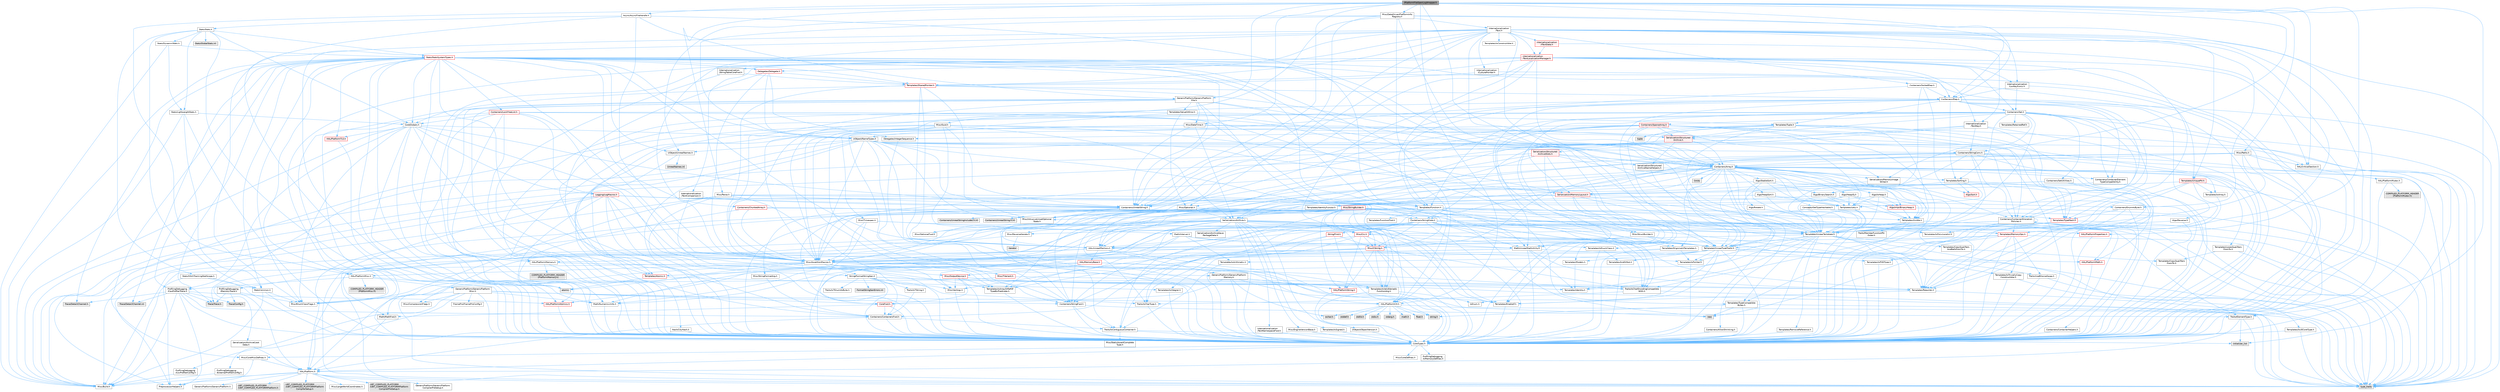 digraph "IPlatformFileOpenLogWrapper.h"
{
 // INTERACTIVE_SVG=YES
 // LATEX_PDF_SIZE
  bgcolor="transparent";
  edge [fontname=Helvetica,fontsize=10,labelfontname=Helvetica,labelfontsize=10];
  node [fontname=Helvetica,fontsize=10,shape=box,height=0.2,width=0.4];
  Node1 [id="Node000001",label="IPlatformFileOpenLogWrapper.h",height=0.2,width=0.4,color="gray40", fillcolor="grey60", style="filled", fontcolor="black",tooltip=" "];
  Node1 -> Node2 [id="edge1_Node000001_Node000002",color="steelblue1",style="solid",tooltip=" "];
  Node2 [id="Node000002",label="Async/AsyncFileHandle.h",height=0.2,width=0.4,color="grey40", fillcolor="white", style="filled",URL="$df/dc4/AsyncFileHandle_8h.html",tooltip=" "];
  Node2 -> Node3 [id="edge2_Node000002_Node000003",color="steelblue1",style="solid",tooltip=" "];
  Node3 [id="Node000003",label="CoreTypes.h",height=0.2,width=0.4,color="grey40", fillcolor="white", style="filled",URL="$dc/dec/CoreTypes_8h.html",tooltip=" "];
  Node3 -> Node4 [id="edge3_Node000003_Node000004",color="steelblue1",style="solid",tooltip=" "];
  Node4 [id="Node000004",label="HAL/Platform.h",height=0.2,width=0.4,color="grey40", fillcolor="white", style="filled",URL="$d9/dd0/Platform_8h.html",tooltip=" "];
  Node4 -> Node5 [id="edge4_Node000004_Node000005",color="steelblue1",style="solid",tooltip=" "];
  Node5 [id="Node000005",label="Misc/Build.h",height=0.2,width=0.4,color="grey40", fillcolor="white", style="filled",URL="$d3/dbb/Build_8h.html",tooltip=" "];
  Node4 -> Node6 [id="edge5_Node000004_Node000006",color="steelblue1",style="solid",tooltip=" "];
  Node6 [id="Node000006",label="Misc/LargeWorldCoordinates.h",height=0.2,width=0.4,color="grey40", fillcolor="white", style="filled",URL="$d2/dcb/LargeWorldCoordinates_8h.html",tooltip=" "];
  Node4 -> Node7 [id="edge6_Node000004_Node000007",color="steelblue1",style="solid",tooltip=" "];
  Node7 [id="Node000007",label="type_traits",height=0.2,width=0.4,color="grey60", fillcolor="#E0E0E0", style="filled",tooltip=" "];
  Node4 -> Node8 [id="edge7_Node000004_Node000008",color="steelblue1",style="solid",tooltip=" "];
  Node8 [id="Node000008",label="PreprocessorHelpers.h",height=0.2,width=0.4,color="grey40", fillcolor="white", style="filled",URL="$db/ddb/PreprocessorHelpers_8h.html",tooltip=" "];
  Node4 -> Node9 [id="edge8_Node000004_Node000009",color="steelblue1",style="solid",tooltip=" "];
  Node9 [id="Node000009",label="UBT_COMPILED_PLATFORM\l/UBT_COMPILED_PLATFORMPlatform\lCompilerPreSetup.h",height=0.2,width=0.4,color="grey60", fillcolor="#E0E0E0", style="filled",tooltip=" "];
  Node4 -> Node10 [id="edge9_Node000004_Node000010",color="steelblue1",style="solid",tooltip=" "];
  Node10 [id="Node000010",label="GenericPlatform/GenericPlatform\lCompilerPreSetup.h",height=0.2,width=0.4,color="grey40", fillcolor="white", style="filled",URL="$d9/dc8/GenericPlatformCompilerPreSetup_8h.html",tooltip=" "];
  Node4 -> Node11 [id="edge10_Node000004_Node000011",color="steelblue1",style="solid",tooltip=" "];
  Node11 [id="Node000011",label="GenericPlatform/GenericPlatform.h",height=0.2,width=0.4,color="grey40", fillcolor="white", style="filled",URL="$d6/d84/GenericPlatform_8h.html",tooltip=" "];
  Node4 -> Node12 [id="edge11_Node000004_Node000012",color="steelblue1",style="solid",tooltip=" "];
  Node12 [id="Node000012",label="UBT_COMPILED_PLATFORM\l/UBT_COMPILED_PLATFORMPlatform.h",height=0.2,width=0.4,color="grey60", fillcolor="#E0E0E0", style="filled",tooltip=" "];
  Node4 -> Node13 [id="edge12_Node000004_Node000013",color="steelblue1",style="solid",tooltip=" "];
  Node13 [id="Node000013",label="UBT_COMPILED_PLATFORM\l/UBT_COMPILED_PLATFORMPlatform\lCompilerSetup.h",height=0.2,width=0.4,color="grey60", fillcolor="#E0E0E0", style="filled",tooltip=" "];
  Node3 -> Node14 [id="edge13_Node000003_Node000014",color="steelblue1",style="solid",tooltip=" "];
  Node14 [id="Node000014",label="ProfilingDebugging\l/UMemoryDefines.h",height=0.2,width=0.4,color="grey40", fillcolor="white", style="filled",URL="$d2/da2/UMemoryDefines_8h.html",tooltip=" "];
  Node3 -> Node15 [id="edge14_Node000003_Node000015",color="steelblue1",style="solid",tooltip=" "];
  Node15 [id="Node000015",label="Misc/CoreMiscDefines.h",height=0.2,width=0.4,color="grey40", fillcolor="white", style="filled",URL="$da/d38/CoreMiscDefines_8h.html",tooltip=" "];
  Node15 -> Node4 [id="edge15_Node000015_Node000004",color="steelblue1",style="solid",tooltip=" "];
  Node15 -> Node8 [id="edge16_Node000015_Node000008",color="steelblue1",style="solid",tooltip=" "];
  Node3 -> Node16 [id="edge17_Node000003_Node000016",color="steelblue1",style="solid",tooltip=" "];
  Node16 [id="Node000016",label="Misc/CoreDefines.h",height=0.2,width=0.4,color="grey40", fillcolor="white", style="filled",URL="$d3/dd2/CoreDefines_8h.html",tooltip=" "];
  Node2 -> Node17 [id="edge18_Node000002_Node000017",color="steelblue1",style="solid",tooltip=" "];
  Node17 [id="Node000017",label="Misc/AssertionMacros.h",height=0.2,width=0.4,color="grey40", fillcolor="white", style="filled",URL="$d0/dfa/AssertionMacros_8h.html",tooltip=" "];
  Node17 -> Node3 [id="edge19_Node000017_Node000003",color="steelblue1",style="solid",tooltip=" "];
  Node17 -> Node4 [id="edge20_Node000017_Node000004",color="steelblue1",style="solid",tooltip=" "];
  Node17 -> Node18 [id="edge21_Node000017_Node000018",color="steelblue1",style="solid",tooltip=" "];
  Node18 [id="Node000018",label="HAL/PlatformMisc.h",height=0.2,width=0.4,color="grey40", fillcolor="white", style="filled",URL="$d0/df5/PlatformMisc_8h.html",tooltip=" "];
  Node18 -> Node3 [id="edge22_Node000018_Node000003",color="steelblue1",style="solid",tooltip=" "];
  Node18 -> Node19 [id="edge23_Node000018_Node000019",color="steelblue1",style="solid",tooltip=" "];
  Node19 [id="Node000019",label="GenericPlatform/GenericPlatform\lMisc.h",height=0.2,width=0.4,color="grey40", fillcolor="white", style="filled",URL="$db/d9a/GenericPlatformMisc_8h.html",tooltip=" "];
  Node19 -> Node20 [id="edge24_Node000019_Node000020",color="steelblue1",style="solid",tooltip=" "];
  Node20 [id="Node000020",label="Containers/StringFwd.h",height=0.2,width=0.4,color="grey40", fillcolor="white", style="filled",URL="$df/d37/StringFwd_8h.html",tooltip=" "];
  Node20 -> Node3 [id="edge25_Node000020_Node000003",color="steelblue1",style="solid",tooltip=" "];
  Node20 -> Node21 [id="edge26_Node000020_Node000021",color="steelblue1",style="solid",tooltip=" "];
  Node21 [id="Node000021",label="Traits/ElementType.h",height=0.2,width=0.4,color="grey40", fillcolor="white", style="filled",URL="$d5/d4f/ElementType_8h.html",tooltip=" "];
  Node21 -> Node4 [id="edge27_Node000021_Node000004",color="steelblue1",style="solid",tooltip=" "];
  Node21 -> Node22 [id="edge28_Node000021_Node000022",color="steelblue1",style="solid",tooltip=" "];
  Node22 [id="Node000022",label="initializer_list",height=0.2,width=0.4,color="grey60", fillcolor="#E0E0E0", style="filled",tooltip=" "];
  Node21 -> Node7 [id="edge29_Node000021_Node000007",color="steelblue1",style="solid",tooltip=" "];
  Node20 -> Node23 [id="edge30_Node000020_Node000023",color="steelblue1",style="solid",tooltip=" "];
  Node23 [id="Node000023",label="Traits/IsContiguousContainer.h",height=0.2,width=0.4,color="grey40", fillcolor="white", style="filled",URL="$d5/d3c/IsContiguousContainer_8h.html",tooltip=" "];
  Node23 -> Node3 [id="edge31_Node000023_Node000003",color="steelblue1",style="solid",tooltip=" "];
  Node23 -> Node24 [id="edge32_Node000023_Node000024",color="steelblue1",style="solid",tooltip=" "];
  Node24 [id="Node000024",label="Misc/StaticAssertComplete\lType.h",height=0.2,width=0.4,color="grey40", fillcolor="white", style="filled",URL="$d5/d4e/StaticAssertCompleteType_8h.html",tooltip=" "];
  Node23 -> Node22 [id="edge33_Node000023_Node000022",color="steelblue1",style="solid",tooltip=" "];
  Node19 -> Node25 [id="edge34_Node000019_Node000025",color="steelblue1",style="solid",tooltip=" "];
  Node25 [id="Node000025",label="CoreFwd.h",height=0.2,width=0.4,color="red", fillcolor="#FFF0F0", style="filled",URL="$d1/d1e/CoreFwd_8h.html",tooltip=" "];
  Node25 -> Node3 [id="edge35_Node000025_Node000003",color="steelblue1",style="solid",tooltip=" "];
  Node25 -> Node26 [id="edge36_Node000025_Node000026",color="steelblue1",style="solid",tooltip=" "];
  Node26 [id="Node000026",label="Containers/ContainersFwd.h",height=0.2,width=0.4,color="grey40", fillcolor="white", style="filled",URL="$d4/d0a/ContainersFwd_8h.html",tooltip=" "];
  Node26 -> Node4 [id="edge37_Node000026_Node000004",color="steelblue1",style="solid",tooltip=" "];
  Node26 -> Node3 [id="edge38_Node000026_Node000003",color="steelblue1",style="solid",tooltip=" "];
  Node26 -> Node23 [id="edge39_Node000026_Node000023",color="steelblue1",style="solid",tooltip=" "];
  Node25 -> Node27 [id="edge40_Node000025_Node000027",color="steelblue1",style="solid",tooltip=" "];
  Node27 [id="Node000027",label="Math/MathFwd.h",height=0.2,width=0.4,color="grey40", fillcolor="white", style="filled",URL="$d2/d10/MathFwd_8h.html",tooltip=" "];
  Node27 -> Node4 [id="edge41_Node000027_Node000004",color="steelblue1",style="solid",tooltip=" "];
  Node19 -> Node3 [id="edge42_Node000019_Node000003",color="steelblue1",style="solid",tooltip=" "];
  Node19 -> Node29 [id="edge43_Node000019_Node000029",color="steelblue1",style="solid",tooltip=" "];
  Node29 [id="Node000029",label="FramePro/FrameProConfig.h",height=0.2,width=0.4,color="grey40", fillcolor="white", style="filled",URL="$d7/d90/FrameProConfig_8h.html",tooltip=" "];
  Node19 -> Node30 [id="edge44_Node000019_Node000030",color="steelblue1",style="solid",tooltip=" "];
  Node30 [id="Node000030",label="HAL/PlatformCrt.h",height=0.2,width=0.4,color="grey40", fillcolor="white", style="filled",URL="$d8/d75/PlatformCrt_8h.html",tooltip=" "];
  Node30 -> Node31 [id="edge45_Node000030_Node000031",color="steelblue1",style="solid",tooltip=" "];
  Node31 [id="Node000031",label="new",height=0.2,width=0.4,color="grey60", fillcolor="#E0E0E0", style="filled",tooltip=" "];
  Node30 -> Node32 [id="edge46_Node000030_Node000032",color="steelblue1",style="solid",tooltip=" "];
  Node32 [id="Node000032",label="wchar.h",height=0.2,width=0.4,color="grey60", fillcolor="#E0E0E0", style="filled",tooltip=" "];
  Node30 -> Node33 [id="edge47_Node000030_Node000033",color="steelblue1",style="solid",tooltip=" "];
  Node33 [id="Node000033",label="stddef.h",height=0.2,width=0.4,color="grey60", fillcolor="#E0E0E0", style="filled",tooltip=" "];
  Node30 -> Node34 [id="edge48_Node000030_Node000034",color="steelblue1",style="solid",tooltip=" "];
  Node34 [id="Node000034",label="stdlib.h",height=0.2,width=0.4,color="grey60", fillcolor="#E0E0E0", style="filled",tooltip=" "];
  Node30 -> Node35 [id="edge49_Node000030_Node000035",color="steelblue1",style="solid",tooltip=" "];
  Node35 [id="Node000035",label="stdio.h",height=0.2,width=0.4,color="grey60", fillcolor="#E0E0E0", style="filled",tooltip=" "];
  Node30 -> Node36 [id="edge50_Node000030_Node000036",color="steelblue1",style="solid",tooltip=" "];
  Node36 [id="Node000036",label="stdarg.h",height=0.2,width=0.4,color="grey60", fillcolor="#E0E0E0", style="filled",tooltip=" "];
  Node30 -> Node37 [id="edge51_Node000030_Node000037",color="steelblue1",style="solid",tooltip=" "];
  Node37 [id="Node000037",label="math.h",height=0.2,width=0.4,color="grey60", fillcolor="#E0E0E0", style="filled",tooltip=" "];
  Node30 -> Node38 [id="edge52_Node000030_Node000038",color="steelblue1",style="solid",tooltip=" "];
  Node38 [id="Node000038",label="float.h",height=0.2,width=0.4,color="grey60", fillcolor="#E0E0E0", style="filled",tooltip=" "];
  Node30 -> Node39 [id="edge53_Node000030_Node000039",color="steelblue1",style="solid",tooltip=" "];
  Node39 [id="Node000039",label="string.h",height=0.2,width=0.4,color="grey60", fillcolor="#E0E0E0", style="filled",tooltip=" "];
  Node19 -> Node40 [id="edge54_Node000019_Node000040",color="steelblue1",style="solid",tooltip=" "];
  Node40 [id="Node000040",label="Math/NumericLimits.h",height=0.2,width=0.4,color="grey40", fillcolor="white", style="filled",URL="$df/d1b/NumericLimits_8h.html",tooltip=" "];
  Node40 -> Node3 [id="edge55_Node000040_Node000003",color="steelblue1",style="solid",tooltip=" "];
  Node19 -> Node41 [id="edge56_Node000019_Node000041",color="steelblue1",style="solid",tooltip=" "];
  Node41 [id="Node000041",label="Misc/CompressionFlags.h",height=0.2,width=0.4,color="grey40", fillcolor="white", style="filled",URL="$d9/d76/CompressionFlags_8h.html",tooltip=" "];
  Node19 -> Node42 [id="edge57_Node000019_Node000042",color="steelblue1",style="solid",tooltip=" "];
  Node42 [id="Node000042",label="Misc/EnumClassFlags.h",height=0.2,width=0.4,color="grey40", fillcolor="white", style="filled",URL="$d8/de7/EnumClassFlags_8h.html",tooltip=" "];
  Node19 -> Node43 [id="edge58_Node000019_Node000043",color="steelblue1",style="solid",tooltip=" "];
  Node43 [id="Node000043",label="ProfilingDebugging\l/CsvProfilerConfig.h",height=0.2,width=0.4,color="grey40", fillcolor="white", style="filled",URL="$d3/d88/CsvProfilerConfig_8h.html",tooltip=" "];
  Node43 -> Node5 [id="edge59_Node000043_Node000005",color="steelblue1",style="solid",tooltip=" "];
  Node19 -> Node44 [id="edge60_Node000019_Node000044",color="steelblue1",style="solid",tooltip=" "];
  Node44 [id="Node000044",label="ProfilingDebugging\l/ExternalProfilerConfig.h",height=0.2,width=0.4,color="grey40", fillcolor="white", style="filled",URL="$d3/dbb/ExternalProfilerConfig_8h.html",tooltip=" "];
  Node44 -> Node5 [id="edge61_Node000044_Node000005",color="steelblue1",style="solid",tooltip=" "];
  Node18 -> Node45 [id="edge62_Node000018_Node000045",color="steelblue1",style="solid",tooltip=" "];
  Node45 [id="Node000045",label="COMPILED_PLATFORM_HEADER\l(PlatformMisc.h)",height=0.2,width=0.4,color="grey60", fillcolor="#E0E0E0", style="filled",tooltip=" "];
  Node18 -> Node46 [id="edge63_Node000018_Node000046",color="steelblue1",style="solid",tooltip=" "];
  Node46 [id="Node000046",label="ProfilingDebugging\l/CpuProfilerTrace.h",height=0.2,width=0.4,color="grey40", fillcolor="white", style="filled",URL="$da/dcb/CpuProfilerTrace_8h.html",tooltip=" "];
  Node46 -> Node3 [id="edge64_Node000046_Node000003",color="steelblue1",style="solid",tooltip=" "];
  Node46 -> Node26 [id="edge65_Node000046_Node000026",color="steelblue1",style="solid",tooltip=" "];
  Node46 -> Node47 [id="edge66_Node000046_Node000047",color="steelblue1",style="solid",tooltip=" "];
  Node47 [id="Node000047",label="HAL/PlatformAtomics.h",height=0.2,width=0.4,color="red", fillcolor="#FFF0F0", style="filled",URL="$d3/d36/PlatformAtomics_8h.html",tooltip=" "];
  Node47 -> Node3 [id="edge67_Node000047_Node000003",color="steelblue1",style="solid",tooltip=" "];
  Node46 -> Node8 [id="edge68_Node000046_Node000008",color="steelblue1",style="solid",tooltip=" "];
  Node46 -> Node5 [id="edge69_Node000046_Node000005",color="steelblue1",style="solid",tooltip=" "];
  Node46 -> Node50 [id="edge70_Node000046_Node000050",color="steelblue1",style="solid",tooltip=" "];
  Node50 [id="Node000050",label="Trace/Config.h",height=0.2,width=0.4,color="grey60", fillcolor="#E0E0E0", style="filled",tooltip=" "];
  Node46 -> Node51 [id="edge71_Node000046_Node000051",color="steelblue1",style="solid",tooltip=" "];
  Node51 [id="Node000051",label="Trace/Detail/Channel.h",height=0.2,width=0.4,color="grey60", fillcolor="#E0E0E0", style="filled",tooltip=" "];
  Node46 -> Node52 [id="edge72_Node000046_Node000052",color="steelblue1",style="solid",tooltip=" "];
  Node52 [id="Node000052",label="Trace/Detail/Channel.inl",height=0.2,width=0.4,color="grey60", fillcolor="#E0E0E0", style="filled",tooltip=" "];
  Node46 -> Node53 [id="edge73_Node000046_Node000053",color="steelblue1",style="solid",tooltip=" "];
  Node53 [id="Node000053",label="Trace/Trace.h",height=0.2,width=0.4,color="grey60", fillcolor="#E0E0E0", style="filled",tooltip=" "];
  Node17 -> Node8 [id="edge74_Node000017_Node000008",color="steelblue1",style="solid",tooltip=" "];
  Node17 -> Node54 [id="edge75_Node000017_Node000054",color="steelblue1",style="solid",tooltip=" "];
  Node54 [id="Node000054",label="Templates/EnableIf.h",height=0.2,width=0.4,color="grey40", fillcolor="white", style="filled",URL="$d7/d60/EnableIf_8h.html",tooltip=" "];
  Node54 -> Node3 [id="edge76_Node000054_Node000003",color="steelblue1",style="solid",tooltip=" "];
  Node17 -> Node55 [id="edge77_Node000017_Node000055",color="steelblue1",style="solid",tooltip=" "];
  Node55 [id="Node000055",label="Templates/IsArrayOrRefOf\lTypeByPredicate.h",height=0.2,width=0.4,color="grey40", fillcolor="white", style="filled",URL="$d6/da1/IsArrayOrRefOfTypeByPredicate_8h.html",tooltip=" "];
  Node55 -> Node3 [id="edge78_Node000055_Node000003",color="steelblue1",style="solid",tooltip=" "];
  Node17 -> Node56 [id="edge79_Node000017_Node000056",color="steelblue1",style="solid",tooltip=" "];
  Node56 [id="Node000056",label="Templates/IsValidVariadic\lFunctionArg.h",height=0.2,width=0.4,color="grey40", fillcolor="white", style="filled",URL="$d0/dc8/IsValidVariadicFunctionArg_8h.html",tooltip=" "];
  Node56 -> Node3 [id="edge80_Node000056_Node000003",color="steelblue1",style="solid",tooltip=" "];
  Node56 -> Node57 [id="edge81_Node000056_Node000057",color="steelblue1",style="solid",tooltip=" "];
  Node57 [id="Node000057",label="IsEnum.h",height=0.2,width=0.4,color="grey40", fillcolor="white", style="filled",URL="$d4/de5/IsEnum_8h.html",tooltip=" "];
  Node56 -> Node7 [id="edge82_Node000056_Node000007",color="steelblue1",style="solid",tooltip=" "];
  Node17 -> Node58 [id="edge83_Node000017_Node000058",color="steelblue1",style="solid",tooltip=" "];
  Node58 [id="Node000058",label="Traits/IsCharEncodingCompatible\lWith.h",height=0.2,width=0.4,color="grey40", fillcolor="white", style="filled",URL="$df/dd1/IsCharEncodingCompatibleWith_8h.html",tooltip=" "];
  Node58 -> Node7 [id="edge84_Node000058_Node000007",color="steelblue1",style="solid",tooltip=" "];
  Node58 -> Node59 [id="edge85_Node000058_Node000059",color="steelblue1",style="solid",tooltip=" "];
  Node59 [id="Node000059",label="Traits/IsCharType.h",height=0.2,width=0.4,color="grey40", fillcolor="white", style="filled",URL="$db/d51/IsCharType_8h.html",tooltip=" "];
  Node59 -> Node3 [id="edge86_Node000059_Node000003",color="steelblue1",style="solid",tooltip=" "];
  Node17 -> Node60 [id="edge87_Node000017_Node000060",color="steelblue1",style="solid",tooltip=" "];
  Node60 [id="Node000060",label="Misc/VarArgs.h",height=0.2,width=0.4,color="grey40", fillcolor="white", style="filled",URL="$d5/d6f/VarArgs_8h.html",tooltip=" "];
  Node60 -> Node3 [id="edge88_Node000060_Node000003",color="steelblue1",style="solid",tooltip=" "];
  Node17 -> Node61 [id="edge89_Node000017_Node000061",color="steelblue1",style="solid",tooltip=" "];
  Node61 [id="Node000061",label="String/FormatStringSan.h",height=0.2,width=0.4,color="grey40", fillcolor="white", style="filled",URL="$d3/d8b/FormatStringSan_8h.html",tooltip=" "];
  Node61 -> Node7 [id="edge90_Node000061_Node000007",color="steelblue1",style="solid",tooltip=" "];
  Node61 -> Node3 [id="edge91_Node000061_Node000003",color="steelblue1",style="solid",tooltip=" "];
  Node61 -> Node62 [id="edge92_Node000061_Node000062",color="steelblue1",style="solid",tooltip=" "];
  Node62 [id="Node000062",label="Templates/Requires.h",height=0.2,width=0.4,color="grey40", fillcolor="white", style="filled",URL="$dc/d96/Requires_8h.html",tooltip=" "];
  Node62 -> Node54 [id="edge93_Node000062_Node000054",color="steelblue1",style="solid",tooltip=" "];
  Node62 -> Node7 [id="edge94_Node000062_Node000007",color="steelblue1",style="solid",tooltip=" "];
  Node61 -> Node63 [id="edge95_Node000061_Node000063",color="steelblue1",style="solid",tooltip=" "];
  Node63 [id="Node000063",label="Templates/Identity.h",height=0.2,width=0.4,color="grey40", fillcolor="white", style="filled",URL="$d0/dd5/Identity_8h.html",tooltip=" "];
  Node61 -> Node56 [id="edge96_Node000061_Node000056",color="steelblue1",style="solid",tooltip=" "];
  Node61 -> Node59 [id="edge97_Node000061_Node000059",color="steelblue1",style="solid",tooltip=" "];
  Node61 -> Node64 [id="edge98_Node000061_Node000064",color="steelblue1",style="solid",tooltip=" "];
  Node64 [id="Node000064",label="Traits/IsTEnumAsByte.h",height=0.2,width=0.4,color="grey40", fillcolor="white", style="filled",URL="$d1/de6/IsTEnumAsByte_8h.html",tooltip=" "];
  Node61 -> Node65 [id="edge99_Node000061_Node000065",color="steelblue1",style="solid",tooltip=" "];
  Node65 [id="Node000065",label="Traits/IsTString.h",height=0.2,width=0.4,color="grey40", fillcolor="white", style="filled",URL="$d0/df8/IsTString_8h.html",tooltip=" "];
  Node65 -> Node26 [id="edge100_Node000065_Node000026",color="steelblue1",style="solid",tooltip=" "];
  Node61 -> Node26 [id="edge101_Node000061_Node000026",color="steelblue1",style="solid",tooltip=" "];
  Node61 -> Node66 [id="edge102_Node000061_Node000066",color="steelblue1",style="solid",tooltip=" "];
  Node66 [id="Node000066",label="FormatStringSanErrors.inl",height=0.2,width=0.4,color="grey60", fillcolor="#E0E0E0", style="filled",tooltip=" "];
  Node17 -> Node67 [id="edge103_Node000017_Node000067",color="steelblue1",style="solid",tooltip=" "];
  Node67 [id="Node000067",label="atomic",height=0.2,width=0.4,color="grey60", fillcolor="#E0E0E0", style="filled",tooltip=" "];
  Node2 -> Node68 [id="edge104_Node000002_Node000068",color="steelblue1",style="solid",tooltip=" "];
  Node68 [id="Node000068",label="Templates/Function.h",height=0.2,width=0.4,color="grey40", fillcolor="white", style="filled",URL="$df/df5/Function_8h.html",tooltip=" "];
  Node68 -> Node3 [id="edge105_Node000068_Node000003",color="steelblue1",style="solid",tooltip=" "];
  Node68 -> Node17 [id="edge106_Node000068_Node000017",color="steelblue1",style="solid",tooltip=" "];
  Node68 -> Node69 [id="edge107_Node000068_Node000069",color="steelblue1",style="solid",tooltip=" "];
  Node69 [id="Node000069",label="Misc/IntrusiveUnsetOptional\lState.h",height=0.2,width=0.4,color="grey40", fillcolor="white", style="filled",URL="$d2/d0a/IntrusiveUnsetOptionalState_8h.html",tooltip=" "];
  Node69 -> Node70 [id="edge108_Node000069_Node000070",color="steelblue1",style="solid",tooltip=" "];
  Node70 [id="Node000070",label="Misc/OptionalFwd.h",height=0.2,width=0.4,color="grey40", fillcolor="white", style="filled",URL="$dc/d50/OptionalFwd_8h.html",tooltip=" "];
  Node68 -> Node71 [id="edge109_Node000068_Node000071",color="steelblue1",style="solid",tooltip=" "];
  Node71 [id="Node000071",label="HAL/UnrealMemory.h",height=0.2,width=0.4,color="grey40", fillcolor="white", style="filled",URL="$d9/d96/UnrealMemory_8h.html",tooltip=" "];
  Node71 -> Node3 [id="edge110_Node000071_Node000003",color="steelblue1",style="solid",tooltip=" "];
  Node71 -> Node72 [id="edge111_Node000071_Node000072",color="steelblue1",style="solid",tooltip=" "];
  Node72 [id="Node000072",label="GenericPlatform/GenericPlatform\lMemory.h",height=0.2,width=0.4,color="grey40", fillcolor="white", style="filled",URL="$dd/d22/GenericPlatformMemory_8h.html",tooltip=" "];
  Node72 -> Node25 [id="edge112_Node000072_Node000025",color="steelblue1",style="solid",tooltip=" "];
  Node72 -> Node3 [id="edge113_Node000072_Node000003",color="steelblue1",style="solid",tooltip=" "];
  Node72 -> Node73 [id="edge114_Node000072_Node000073",color="steelblue1",style="solid",tooltip=" "];
  Node73 [id="Node000073",label="HAL/PlatformString.h",height=0.2,width=0.4,color="red", fillcolor="#FFF0F0", style="filled",URL="$db/db5/PlatformString_8h.html",tooltip=" "];
  Node73 -> Node3 [id="edge115_Node000073_Node000003",color="steelblue1",style="solid",tooltip=" "];
  Node72 -> Node39 [id="edge116_Node000072_Node000039",color="steelblue1",style="solid",tooltip=" "];
  Node72 -> Node32 [id="edge117_Node000072_Node000032",color="steelblue1",style="solid",tooltip=" "];
  Node71 -> Node75 [id="edge118_Node000071_Node000075",color="steelblue1",style="solid",tooltip=" "];
  Node75 [id="Node000075",label="HAL/MemoryBase.h",height=0.2,width=0.4,color="red", fillcolor="#FFF0F0", style="filled",URL="$d6/d9f/MemoryBase_8h.html",tooltip=" "];
  Node75 -> Node3 [id="edge119_Node000075_Node000003",color="steelblue1",style="solid",tooltip=" "];
  Node75 -> Node47 [id="edge120_Node000075_Node000047",color="steelblue1",style="solid",tooltip=" "];
  Node75 -> Node30 [id="edge121_Node000075_Node000030",color="steelblue1",style="solid",tooltip=" "];
  Node75 -> Node77 [id="edge122_Node000075_Node000077",color="steelblue1",style="solid",tooltip=" "];
  Node77 [id="Node000077",label="Misc/OutputDevice.h",height=0.2,width=0.4,color="red", fillcolor="#FFF0F0", style="filled",URL="$d7/d32/OutputDevice_8h.html",tooltip=" "];
  Node77 -> Node25 [id="edge123_Node000077_Node000025",color="steelblue1",style="solid",tooltip=" "];
  Node77 -> Node3 [id="edge124_Node000077_Node000003",color="steelblue1",style="solid",tooltip=" "];
  Node77 -> Node60 [id="edge125_Node000077_Node000060",color="steelblue1",style="solid",tooltip=" "];
  Node77 -> Node55 [id="edge126_Node000077_Node000055",color="steelblue1",style="solid",tooltip=" "];
  Node77 -> Node56 [id="edge127_Node000077_Node000056",color="steelblue1",style="solid",tooltip=" "];
  Node77 -> Node58 [id="edge128_Node000077_Node000058",color="steelblue1",style="solid",tooltip=" "];
  Node75 -> Node79 [id="edge129_Node000075_Node000079",color="steelblue1",style="solid",tooltip=" "];
  Node79 [id="Node000079",label="Templates/Atomic.h",height=0.2,width=0.4,color="red", fillcolor="#FFF0F0", style="filled",URL="$d3/d91/Atomic_8h.html",tooltip=" "];
  Node79 -> Node82 [id="edge130_Node000079_Node000082",color="steelblue1",style="solid",tooltip=" "];
  Node82 [id="Node000082",label="Templates/IsIntegral.h",height=0.2,width=0.4,color="grey40", fillcolor="white", style="filled",URL="$da/d64/IsIntegral_8h.html",tooltip=" "];
  Node82 -> Node3 [id="edge131_Node000082_Node000003",color="steelblue1",style="solid",tooltip=" "];
  Node79 -> Node67 [id="edge132_Node000079_Node000067",color="steelblue1",style="solid",tooltip=" "];
  Node71 -> Node88 [id="edge133_Node000071_Node000088",color="steelblue1",style="solid",tooltip=" "];
  Node88 [id="Node000088",label="HAL/PlatformMemory.h",height=0.2,width=0.4,color="grey40", fillcolor="white", style="filled",URL="$de/d68/PlatformMemory_8h.html",tooltip=" "];
  Node88 -> Node3 [id="edge134_Node000088_Node000003",color="steelblue1",style="solid",tooltip=" "];
  Node88 -> Node72 [id="edge135_Node000088_Node000072",color="steelblue1",style="solid",tooltip=" "];
  Node88 -> Node89 [id="edge136_Node000088_Node000089",color="steelblue1",style="solid",tooltip=" "];
  Node89 [id="Node000089",label="COMPILED_PLATFORM_HEADER\l(PlatformMemory.h)",height=0.2,width=0.4,color="grey60", fillcolor="#E0E0E0", style="filled",tooltip=" "];
  Node71 -> Node90 [id="edge137_Node000071_Node000090",color="steelblue1",style="solid",tooltip=" "];
  Node90 [id="Node000090",label="ProfilingDebugging\l/MemoryTrace.h",height=0.2,width=0.4,color="grey40", fillcolor="white", style="filled",URL="$da/dd7/MemoryTrace_8h.html",tooltip=" "];
  Node90 -> Node4 [id="edge138_Node000090_Node000004",color="steelblue1",style="solid",tooltip=" "];
  Node90 -> Node42 [id="edge139_Node000090_Node000042",color="steelblue1",style="solid",tooltip=" "];
  Node90 -> Node50 [id="edge140_Node000090_Node000050",color="steelblue1",style="solid",tooltip=" "];
  Node90 -> Node53 [id="edge141_Node000090_Node000053",color="steelblue1",style="solid",tooltip=" "];
  Node71 -> Node91 [id="edge142_Node000071_Node000091",color="steelblue1",style="solid",tooltip=" "];
  Node91 [id="Node000091",label="Templates/IsPointer.h",height=0.2,width=0.4,color="grey40", fillcolor="white", style="filled",URL="$d7/d05/IsPointer_8h.html",tooltip=" "];
  Node91 -> Node3 [id="edge143_Node000091_Node000003",color="steelblue1",style="solid",tooltip=" "];
  Node68 -> Node92 [id="edge144_Node000068_Node000092",color="steelblue1",style="solid",tooltip=" "];
  Node92 [id="Node000092",label="Templates/FunctionFwd.h",height=0.2,width=0.4,color="grey40", fillcolor="white", style="filled",URL="$d6/d54/FunctionFwd_8h.html",tooltip=" "];
  Node68 -> Node93 [id="edge145_Node000068_Node000093",color="steelblue1",style="solid",tooltip=" "];
  Node93 [id="Node000093",label="Templates/UnrealTypeTraits.h",height=0.2,width=0.4,color="grey40", fillcolor="white", style="filled",URL="$d2/d2d/UnrealTypeTraits_8h.html",tooltip=" "];
  Node93 -> Node3 [id="edge146_Node000093_Node000003",color="steelblue1",style="solid",tooltip=" "];
  Node93 -> Node91 [id="edge147_Node000093_Node000091",color="steelblue1",style="solid",tooltip=" "];
  Node93 -> Node17 [id="edge148_Node000093_Node000017",color="steelblue1",style="solid",tooltip=" "];
  Node93 -> Node84 [id="edge149_Node000093_Node000084",color="steelblue1",style="solid",tooltip=" "];
  Node84 [id="Node000084",label="Templates/AndOrNot.h",height=0.2,width=0.4,color="grey40", fillcolor="white", style="filled",URL="$db/d0a/AndOrNot_8h.html",tooltip=" "];
  Node84 -> Node3 [id="edge150_Node000084_Node000003",color="steelblue1",style="solid",tooltip=" "];
  Node93 -> Node54 [id="edge151_Node000093_Node000054",color="steelblue1",style="solid",tooltip=" "];
  Node93 -> Node94 [id="edge152_Node000093_Node000094",color="steelblue1",style="solid",tooltip=" "];
  Node94 [id="Node000094",label="Templates/IsArithmetic.h",height=0.2,width=0.4,color="grey40", fillcolor="white", style="filled",URL="$d2/d5d/IsArithmetic_8h.html",tooltip=" "];
  Node94 -> Node3 [id="edge153_Node000094_Node000003",color="steelblue1",style="solid",tooltip=" "];
  Node93 -> Node57 [id="edge154_Node000093_Node000057",color="steelblue1",style="solid",tooltip=" "];
  Node93 -> Node95 [id="edge155_Node000093_Node000095",color="steelblue1",style="solid",tooltip=" "];
  Node95 [id="Node000095",label="Templates/Models.h",height=0.2,width=0.4,color="grey40", fillcolor="white", style="filled",URL="$d3/d0c/Models_8h.html",tooltip=" "];
  Node95 -> Node63 [id="edge156_Node000095_Node000063",color="steelblue1",style="solid",tooltip=" "];
  Node93 -> Node96 [id="edge157_Node000093_Node000096",color="steelblue1",style="solid",tooltip=" "];
  Node96 [id="Node000096",label="Templates/IsPODType.h",height=0.2,width=0.4,color="grey40", fillcolor="white", style="filled",URL="$d7/db1/IsPODType_8h.html",tooltip=" "];
  Node96 -> Node3 [id="edge158_Node000096_Node000003",color="steelblue1",style="solid",tooltip=" "];
  Node93 -> Node97 [id="edge159_Node000093_Node000097",color="steelblue1",style="solid",tooltip=" "];
  Node97 [id="Node000097",label="Templates/IsUECoreType.h",height=0.2,width=0.4,color="grey40", fillcolor="white", style="filled",URL="$d1/db8/IsUECoreType_8h.html",tooltip=" "];
  Node97 -> Node3 [id="edge160_Node000097_Node000003",color="steelblue1",style="solid",tooltip=" "];
  Node97 -> Node7 [id="edge161_Node000097_Node000007",color="steelblue1",style="solid",tooltip=" "];
  Node93 -> Node85 [id="edge162_Node000093_Node000085",color="steelblue1",style="solid",tooltip=" "];
  Node85 [id="Node000085",label="Templates/IsTriviallyCopy\lConstructible.h",height=0.2,width=0.4,color="grey40", fillcolor="white", style="filled",URL="$d3/d78/IsTriviallyCopyConstructible_8h.html",tooltip=" "];
  Node85 -> Node3 [id="edge163_Node000085_Node000003",color="steelblue1",style="solid",tooltip=" "];
  Node85 -> Node7 [id="edge164_Node000085_Node000007",color="steelblue1",style="solid",tooltip=" "];
  Node68 -> Node98 [id="edge165_Node000068_Node000098",color="steelblue1",style="solid",tooltip=" "];
  Node98 [id="Node000098",label="Templates/Invoke.h",height=0.2,width=0.4,color="grey40", fillcolor="white", style="filled",URL="$d7/deb/Invoke_8h.html",tooltip=" "];
  Node98 -> Node3 [id="edge166_Node000098_Node000003",color="steelblue1",style="solid",tooltip=" "];
  Node98 -> Node99 [id="edge167_Node000098_Node000099",color="steelblue1",style="solid",tooltip=" "];
  Node99 [id="Node000099",label="Traits/MemberFunctionPtr\lOuter.h",height=0.2,width=0.4,color="grey40", fillcolor="white", style="filled",URL="$db/da7/MemberFunctionPtrOuter_8h.html",tooltip=" "];
  Node98 -> Node100 [id="edge168_Node000098_Node000100",color="steelblue1",style="solid",tooltip=" "];
  Node100 [id="Node000100",label="Templates/UnrealTemplate.h",height=0.2,width=0.4,color="grey40", fillcolor="white", style="filled",URL="$d4/d24/UnrealTemplate_8h.html",tooltip=" "];
  Node100 -> Node3 [id="edge169_Node000100_Node000003",color="steelblue1",style="solid",tooltip=" "];
  Node100 -> Node91 [id="edge170_Node000100_Node000091",color="steelblue1",style="solid",tooltip=" "];
  Node100 -> Node71 [id="edge171_Node000100_Node000071",color="steelblue1",style="solid",tooltip=" "];
  Node100 -> Node101 [id="edge172_Node000100_Node000101",color="steelblue1",style="solid",tooltip=" "];
  Node101 [id="Node000101",label="Templates/CopyQualifiers\lAndRefsFromTo.h",height=0.2,width=0.4,color="grey40", fillcolor="white", style="filled",URL="$d3/db3/CopyQualifiersAndRefsFromTo_8h.html",tooltip=" "];
  Node101 -> Node102 [id="edge173_Node000101_Node000102",color="steelblue1",style="solid",tooltip=" "];
  Node102 [id="Node000102",label="Templates/CopyQualifiers\lFromTo.h",height=0.2,width=0.4,color="grey40", fillcolor="white", style="filled",URL="$d5/db4/CopyQualifiersFromTo_8h.html",tooltip=" "];
  Node100 -> Node93 [id="edge174_Node000100_Node000093",color="steelblue1",style="solid",tooltip=" "];
  Node100 -> Node103 [id="edge175_Node000100_Node000103",color="steelblue1",style="solid",tooltip=" "];
  Node103 [id="Node000103",label="Templates/RemoveReference.h",height=0.2,width=0.4,color="grey40", fillcolor="white", style="filled",URL="$da/dbe/RemoveReference_8h.html",tooltip=" "];
  Node103 -> Node3 [id="edge176_Node000103_Node000003",color="steelblue1",style="solid",tooltip=" "];
  Node100 -> Node62 [id="edge177_Node000100_Node000062",color="steelblue1",style="solid",tooltip=" "];
  Node100 -> Node104 [id="edge178_Node000100_Node000104",color="steelblue1",style="solid",tooltip=" "];
  Node104 [id="Node000104",label="Templates/TypeCompatible\lBytes.h",height=0.2,width=0.4,color="grey40", fillcolor="white", style="filled",URL="$df/d0a/TypeCompatibleBytes_8h.html",tooltip=" "];
  Node104 -> Node3 [id="edge179_Node000104_Node000003",color="steelblue1",style="solid",tooltip=" "];
  Node104 -> Node39 [id="edge180_Node000104_Node000039",color="steelblue1",style="solid",tooltip=" "];
  Node104 -> Node31 [id="edge181_Node000104_Node000031",color="steelblue1",style="solid",tooltip=" "];
  Node104 -> Node7 [id="edge182_Node000104_Node000007",color="steelblue1",style="solid",tooltip=" "];
  Node100 -> Node63 [id="edge183_Node000100_Node000063",color="steelblue1",style="solid",tooltip=" "];
  Node100 -> Node23 [id="edge184_Node000100_Node000023",color="steelblue1",style="solid",tooltip=" "];
  Node100 -> Node105 [id="edge185_Node000100_Node000105",color="steelblue1",style="solid",tooltip=" "];
  Node105 [id="Node000105",label="Traits/UseBitwiseSwap.h",height=0.2,width=0.4,color="grey40", fillcolor="white", style="filled",URL="$db/df3/UseBitwiseSwap_8h.html",tooltip=" "];
  Node105 -> Node3 [id="edge186_Node000105_Node000003",color="steelblue1",style="solid",tooltip=" "];
  Node105 -> Node7 [id="edge187_Node000105_Node000007",color="steelblue1",style="solid",tooltip=" "];
  Node100 -> Node7 [id="edge188_Node000100_Node000007",color="steelblue1",style="solid",tooltip=" "];
  Node98 -> Node7 [id="edge189_Node000098_Node000007",color="steelblue1",style="solid",tooltip=" "];
  Node68 -> Node100 [id="edge190_Node000068_Node000100",color="steelblue1",style="solid",tooltip=" "];
  Node68 -> Node62 [id="edge191_Node000068_Node000062",color="steelblue1",style="solid",tooltip=" "];
  Node68 -> Node106 [id="edge192_Node000068_Node000106",color="steelblue1",style="solid",tooltip=" "];
  Node106 [id="Node000106",label="Math/UnrealMathUtility.h",height=0.2,width=0.4,color="grey40", fillcolor="white", style="filled",URL="$db/db8/UnrealMathUtility_8h.html",tooltip=" "];
  Node106 -> Node3 [id="edge193_Node000106_Node000003",color="steelblue1",style="solid",tooltip=" "];
  Node106 -> Node17 [id="edge194_Node000106_Node000017",color="steelblue1",style="solid",tooltip=" "];
  Node106 -> Node107 [id="edge195_Node000106_Node000107",color="steelblue1",style="solid",tooltip=" "];
  Node107 [id="Node000107",label="HAL/PlatformMath.h",height=0.2,width=0.4,color="red", fillcolor="#FFF0F0", style="filled",URL="$dc/d53/PlatformMath_8h.html",tooltip=" "];
  Node107 -> Node3 [id="edge196_Node000107_Node000003",color="steelblue1",style="solid",tooltip=" "];
  Node106 -> Node27 [id="edge197_Node000106_Node000027",color="steelblue1",style="solid",tooltip=" "];
  Node106 -> Node63 [id="edge198_Node000106_Node000063",color="steelblue1",style="solid",tooltip=" "];
  Node106 -> Node62 [id="edge199_Node000106_Node000062",color="steelblue1",style="solid",tooltip=" "];
  Node68 -> Node31 [id="edge200_Node000068_Node000031",color="steelblue1",style="solid",tooltip=" "];
  Node68 -> Node7 [id="edge201_Node000068_Node000007",color="steelblue1",style="solid",tooltip=" "];
  Node2 -> Node115 [id="edge202_Node000002_Node000115",color="steelblue1",style="solid",tooltip=" "];
  Node115 [id="Node000115",label="Stats/Stats.h",height=0.2,width=0.4,color="grey40", fillcolor="white", style="filled",URL="$dc/d09/Stats_8h.html",tooltip=" "];
  Node115 -> Node116 [id="edge203_Node000115_Node000116",color="steelblue1",style="solid",tooltip=" "];
  Node116 [id="Node000116",label="CoreGlobals.h",height=0.2,width=0.4,color="grey40", fillcolor="white", style="filled",URL="$d5/d8c/CoreGlobals_8h.html",tooltip=" "];
  Node116 -> Node117 [id="edge204_Node000116_Node000117",color="steelblue1",style="solid",tooltip=" "];
  Node117 [id="Node000117",label="Containers/UnrealString.h",height=0.2,width=0.4,color="grey40", fillcolor="white", style="filled",URL="$d5/dba/UnrealString_8h.html",tooltip=" "];
  Node117 -> Node118 [id="edge205_Node000117_Node000118",color="steelblue1",style="solid",tooltip=" "];
  Node118 [id="Node000118",label="Containers/UnrealStringIncludes.h.inl",height=0.2,width=0.4,color="grey60", fillcolor="#E0E0E0", style="filled",tooltip=" "];
  Node117 -> Node119 [id="edge206_Node000117_Node000119",color="steelblue1",style="solid",tooltip=" "];
  Node119 [id="Node000119",label="Containers/UnrealString.h.inl",height=0.2,width=0.4,color="grey60", fillcolor="#E0E0E0", style="filled",tooltip=" "];
  Node117 -> Node120 [id="edge207_Node000117_Node000120",color="steelblue1",style="solid",tooltip=" "];
  Node120 [id="Node000120",label="Misc/StringFormatArg.h",height=0.2,width=0.4,color="grey40", fillcolor="white", style="filled",URL="$d2/d16/StringFormatArg_8h.html",tooltip=" "];
  Node120 -> Node26 [id="edge208_Node000120_Node000026",color="steelblue1",style="solid",tooltip=" "];
  Node116 -> Node3 [id="edge209_Node000116_Node000003",color="steelblue1",style="solid",tooltip=" "];
  Node116 -> Node121 [id="edge210_Node000116_Node000121",color="steelblue1",style="solid",tooltip=" "];
  Node121 [id="Node000121",label="HAL/PlatformTLS.h",height=0.2,width=0.4,color="red", fillcolor="#FFF0F0", style="filled",URL="$d0/def/PlatformTLS_8h.html",tooltip=" "];
  Node121 -> Node3 [id="edge211_Node000121_Node000003",color="steelblue1",style="solid",tooltip=" "];
  Node116 -> Node124 [id="edge212_Node000116_Node000124",color="steelblue1",style="solid",tooltip=" "];
  Node124 [id="Node000124",label="Logging/LogMacros.h",height=0.2,width=0.4,color="red", fillcolor="#FFF0F0", style="filled",URL="$d0/d16/LogMacros_8h.html",tooltip=" "];
  Node124 -> Node117 [id="edge213_Node000124_Node000117",color="steelblue1",style="solid",tooltip=" "];
  Node124 -> Node3 [id="edge214_Node000124_Node000003",color="steelblue1",style="solid",tooltip=" "];
  Node124 -> Node8 [id="edge215_Node000124_Node000008",color="steelblue1",style="solid",tooltip=" "];
  Node124 -> Node17 [id="edge216_Node000124_Node000017",color="steelblue1",style="solid",tooltip=" "];
  Node124 -> Node5 [id="edge217_Node000124_Node000005",color="steelblue1",style="solid",tooltip=" "];
  Node124 -> Node60 [id="edge218_Node000124_Node000060",color="steelblue1",style="solid",tooltip=" "];
  Node124 -> Node61 [id="edge219_Node000124_Node000061",color="steelblue1",style="solid",tooltip=" "];
  Node124 -> Node54 [id="edge220_Node000124_Node000054",color="steelblue1",style="solid",tooltip=" "];
  Node124 -> Node55 [id="edge221_Node000124_Node000055",color="steelblue1",style="solid",tooltip=" "];
  Node124 -> Node56 [id="edge222_Node000124_Node000056",color="steelblue1",style="solid",tooltip=" "];
  Node124 -> Node58 [id="edge223_Node000124_Node000058",color="steelblue1",style="solid",tooltip=" "];
  Node124 -> Node7 [id="edge224_Node000124_Node000007",color="steelblue1",style="solid",tooltip=" "];
  Node116 -> Node5 [id="edge225_Node000116_Node000005",color="steelblue1",style="solid",tooltip=" "];
  Node116 -> Node42 [id="edge226_Node000116_Node000042",color="steelblue1",style="solid",tooltip=" "];
  Node116 -> Node77 [id="edge227_Node000116_Node000077",color="steelblue1",style="solid",tooltip=" "];
  Node116 -> Node46 [id="edge228_Node000116_Node000046",color="steelblue1",style="solid",tooltip=" "];
  Node116 -> Node79 [id="edge229_Node000116_Node000079",color="steelblue1",style="solid",tooltip=" "];
  Node116 -> Node126 [id="edge230_Node000116_Node000126",color="steelblue1",style="solid",tooltip=" "];
  Node126 [id="Node000126",label="UObject/NameTypes.h",height=0.2,width=0.4,color="grey40", fillcolor="white", style="filled",URL="$d6/d35/NameTypes_8h.html",tooltip=" "];
  Node126 -> Node3 [id="edge231_Node000126_Node000003",color="steelblue1",style="solid",tooltip=" "];
  Node126 -> Node17 [id="edge232_Node000126_Node000017",color="steelblue1",style="solid",tooltip=" "];
  Node126 -> Node71 [id="edge233_Node000126_Node000071",color="steelblue1",style="solid",tooltip=" "];
  Node126 -> Node93 [id="edge234_Node000126_Node000093",color="steelblue1",style="solid",tooltip=" "];
  Node126 -> Node100 [id="edge235_Node000126_Node000100",color="steelblue1",style="solid",tooltip=" "];
  Node126 -> Node117 [id="edge236_Node000126_Node000117",color="steelblue1",style="solid",tooltip=" "];
  Node126 -> Node127 [id="edge237_Node000126_Node000127",color="steelblue1",style="solid",tooltip=" "];
  Node127 [id="Node000127",label="HAL/CriticalSection.h",height=0.2,width=0.4,color="grey40", fillcolor="white", style="filled",URL="$d6/d90/CriticalSection_8h.html",tooltip=" "];
  Node127 -> Node128 [id="edge238_Node000127_Node000128",color="steelblue1",style="solid",tooltip=" "];
  Node128 [id="Node000128",label="HAL/PlatformMutex.h",height=0.2,width=0.4,color="grey40", fillcolor="white", style="filled",URL="$d9/d0b/PlatformMutex_8h.html",tooltip=" "];
  Node128 -> Node3 [id="edge239_Node000128_Node000003",color="steelblue1",style="solid",tooltip=" "];
  Node128 -> Node129 [id="edge240_Node000128_Node000129",color="steelblue1",style="solid",tooltip=" "];
  Node129 [id="Node000129",label="COMPILED_PLATFORM_HEADER\l(PlatformMutex.h)",height=0.2,width=0.4,color="grey60", fillcolor="#E0E0E0", style="filled",tooltip=" "];
  Node126 -> Node130 [id="edge241_Node000126_Node000130",color="steelblue1",style="solid",tooltip=" "];
  Node130 [id="Node000130",label="Containers/StringConv.h",height=0.2,width=0.4,color="grey40", fillcolor="white", style="filled",URL="$d3/ddf/StringConv_8h.html",tooltip=" "];
  Node130 -> Node3 [id="edge242_Node000130_Node000003",color="steelblue1",style="solid",tooltip=" "];
  Node130 -> Node17 [id="edge243_Node000130_Node000017",color="steelblue1",style="solid",tooltip=" "];
  Node130 -> Node131 [id="edge244_Node000130_Node000131",color="steelblue1",style="solid",tooltip=" "];
  Node131 [id="Node000131",label="Containers/ContainerAllocation\lPolicies.h",height=0.2,width=0.4,color="grey40", fillcolor="white", style="filled",URL="$d7/dff/ContainerAllocationPolicies_8h.html",tooltip=" "];
  Node131 -> Node3 [id="edge245_Node000131_Node000003",color="steelblue1",style="solid",tooltip=" "];
  Node131 -> Node132 [id="edge246_Node000131_Node000132",color="steelblue1",style="solid",tooltip=" "];
  Node132 [id="Node000132",label="Containers/ContainerHelpers.h",height=0.2,width=0.4,color="grey40", fillcolor="white", style="filled",URL="$d7/d33/ContainerHelpers_8h.html",tooltip=" "];
  Node132 -> Node3 [id="edge247_Node000132_Node000003",color="steelblue1",style="solid",tooltip=" "];
  Node131 -> Node131 [id="edge248_Node000131_Node000131",color="steelblue1",style="solid",tooltip=" "];
  Node131 -> Node107 [id="edge249_Node000131_Node000107",color="steelblue1",style="solid",tooltip=" "];
  Node131 -> Node71 [id="edge250_Node000131_Node000071",color="steelblue1",style="solid",tooltip=" "];
  Node131 -> Node40 [id="edge251_Node000131_Node000040",color="steelblue1",style="solid",tooltip=" "];
  Node131 -> Node17 [id="edge252_Node000131_Node000017",color="steelblue1",style="solid",tooltip=" "];
  Node131 -> Node133 [id="edge253_Node000131_Node000133",color="steelblue1",style="solid",tooltip=" "];
  Node133 [id="Node000133",label="Templates/IsPolymorphic.h",height=0.2,width=0.4,color="grey40", fillcolor="white", style="filled",URL="$dc/d20/IsPolymorphic_8h.html",tooltip=" "];
  Node131 -> Node134 [id="edge254_Node000131_Node000134",color="steelblue1",style="solid",tooltip=" "];
  Node134 [id="Node000134",label="Templates/MemoryOps.h",height=0.2,width=0.4,color="red", fillcolor="#FFF0F0", style="filled",URL="$db/dea/MemoryOps_8h.html",tooltip=" "];
  Node134 -> Node3 [id="edge255_Node000134_Node000003",color="steelblue1",style="solid",tooltip=" "];
  Node134 -> Node71 [id="edge256_Node000134_Node000071",color="steelblue1",style="solid",tooltip=" "];
  Node134 -> Node85 [id="edge257_Node000134_Node000085",color="steelblue1",style="solid",tooltip=" "];
  Node134 -> Node62 [id="edge258_Node000134_Node000062",color="steelblue1",style="solid",tooltip=" "];
  Node134 -> Node93 [id="edge259_Node000134_Node000093",color="steelblue1",style="solid",tooltip=" "];
  Node134 -> Node105 [id="edge260_Node000134_Node000105",color="steelblue1",style="solid",tooltip=" "];
  Node134 -> Node31 [id="edge261_Node000134_Node000031",color="steelblue1",style="solid",tooltip=" "];
  Node134 -> Node7 [id="edge262_Node000134_Node000007",color="steelblue1",style="solid",tooltip=" "];
  Node131 -> Node104 [id="edge263_Node000131_Node000104",color="steelblue1",style="solid",tooltip=" "];
  Node131 -> Node7 [id="edge264_Node000131_Node000007",color="steelblue1",style="solid",tooltip=" "];
  Node130 -> Node135 [id="edge265_Node000130_Node000135",color="steelblue1",style="solid",tooltip=" "];
  Node135 [id="Node000135",label="Containers/Array.h",height=0.2,width=0.4,color="grey40", fillcolor="white", style="filled",URL="$df/dd0/Array_8h.html",tooltip=" "];
  Node135 -> Node3 [id="edge266_Node000135_Node000003",color="steelblue1",style="solid",tooltip=" "];
  Node135 -> Node17 [id="edge267_Node000135_Node000017",color="steelblue1",style="solid",tooltip=" "];
  Node135 -> Node69 [id="edge268_Node000135_Node000069",color="steelblue1",style="solid",tooltip=" "];
  Node135 -> Node136 [id="edge269_Node000135_Node000136",color="steelblue1",style="solid",tooltip=" "];
  Node136 [id="Node000136",label="Misc/ReverseIterate.h",height=0.2,width=0.4,color="grey40", fillcolor="white", style="filled",URL="$db/de3/ReverseIterate_8h.html",tooltip=" "];
  Node136 -> Node4 [id="edge270_Node000136_Node000004",color="steelblue1",style="solid",tooltip=" "];
  Node136 -> Node137 [id="edge271_Node000136_Node000137",color="steelblue1",style="solid",tooltip=" "];
  Node137 [id="Node000137",label="iterator",height=0.2,width=0.4,color="grey60", fillcolor="#E0E0E0", style="filled",tooltip=" "];
  Node135 -> Node71 [id="edge272_Node000135_Node000071",color="steelblue1",style="solid",tooltip=" "];
  Node135 -> Node93 [id="edge273_Node000135_Node000093",color="steelblue1",style="solid",tooltip=" "];
  Node135 -> Node100 [id="edge274_Node000135_Node000100",color="steelblue1",style="solid",tooltip=" "];
  Node135 -> Node138 [id="edge275_Node000135_Node000138",color="steelblue1",style="solid",tooltip=" "];
  Node138 [id="Node000138",label="Containers/AllowShrinking.h",height=0.2,width=0.4,color="grey40", fillcolor="white", style="filled",URL="$d7/d1a/AllowShrinking_8h.html",tooltip=" "];
  Node138 -> Node3 [id="edge276_Node000138_Node000003",color="steelblue1",style="solid",tooltip=" "];
  Node135 -> Node131 [id="edge277_Node000135_Node000131",color="steelblue1",style="solid",tooltip=" "];
  Node135 -> Node139 [id="edge278_Node000135_Node000139",color="steelblue1",style="solid",tooltip=" "];
  Node139 [id="Node000139",label="Containers/ContainerElement\lTypeCompatibility.h",height=0.2,width=0.4,color="grey40", fillcolor="white", style="filled",URL="$df/ddf/ContainerElementTypeCompatibility_8h.html",tooltip=" "];
  Node139 -> Node3 [id="edge279_Node000139_Node000003",color="steelblue1",style="solid",tooltip=" "];
  Node139 -> Node93 [id="edge280_Node000139_Node000093",color="steelblue1",style="solid",tooltip=" "];
  Node135 -> Node140 [id="edge281_Node000135_Node000140",color="steelblue1",style="solid",tooltip=" "];
  Node140 [id="Node000140",label="Serialization/Archive.h",height=0.2,width=0.4,color="grey40", fillcolor="white", style="filled",URL="$d7/d3b/Archive_8h.html",tooltip=" "];
  Node140 -> Node25 [id="edge282_Node000140_Node000025",color="steelblue1",style="solid",tooltip=" "];
  Node140 -> Node3 [id="edge283_Node000140_Node000003",color="steelblue1",style="solid",tooltip=" "];
  Node140 -> Node141 [id="edge284_Node000140_Node000141",color="steelblue1",style="solid",tooltip=" "];
  Node141 [id="Node000141",label="HAL/PlatformProperties.h",height=0.2,width=0.4,color="red", fillcolor="#FFF0F0", style="filled",URL="$d9/db0/PlatformProperties_8h.html",tooltip=" "];
  Node141 -> Node3 [id="edge285_Node000141_Node000003",color="steelblue1",style="solid",tooltip=" "];
  Node140 -> Node144 [id="edge286_Node000140_Node000144",color="steelblue1",style="solid",tooltip=" "];
  Node144 [id="Node000144",label="Internationalization\l/TextNamespaceFwd.h",height=0.2,width=0.4,color="grey40", fillcolor="white", style="filled",URL="$d8/d97/TextNamespaceFwd_8h.html",tooltip=" "];
  Node144 -> Node3 [id="edge287_Node000144_Node000003",color="steelblue1",style="solid",tooltip=" "];
  Node140 -> Node27 [id="edge288_Node000140_Node000027",color="steelblue1",style="solid",tooltip=" "];
  Node140 -> Node17 [id="edge289_Node000140_Node000017",color="steelblue1",style="solid",tooltip=" "];
  Node140 -> Node5 [id="edge290_Node000140_Node000005",color="steelblue1",style="solid",tooltip=" "];
  Node140 -> Node41 [id="edge291_Node000140_Node000041",color="steelblue1",style="solid",tooltip=" "];
  Node140 -> Node145 [id="edge292_Node000140_Node000145",color="steelblue1",style="solid",tooltip=" "];
  Node145 [id="Node000145",label="Misc/EngineVersionBase.h",height=0.2,width=0.4,color="grey40", fillcolor="white", style="filled",URL="$d5/d2b/EngineVersionBase_8h.html",tooltip=" "];
  Node145 -> Node3 [id="edge293_Node000145_Node000003",color="steelblue1",style="solid",tooltip=" "];
  Node140 -> Node60 [id="edge294_Node000140_Node000060",color="steelblue1",style="solid",tooltip=" "];
  Node140 -> Node146 [id="edge295_Node000140_Node000146",color="steelblue1",style="solid",tooltip=" "];
  Node146 [id="Node000146",label="Serialization/ArchiveCook\lData.h",height=0.2,width=0.4,color="grey40", fillcolor="white", style="filled",URL="$dc/db6/ArchiveCookData_8h.html",tooltip=" "];
  Node146 -> Node4 [id="edge296_Node000146_Node000004",color="steelblue1",style="solid",tooltip=" "];
  Node140 -> Node147 [id="edge297_Node000140_Node000147",color="steelblue1",style="solid",tooltip=" "];
  Node147 [id="Node000147",label="Serialization/ArchiveSave\lPackageData.h",height=0.2,width=0.4,color="grey40", fillcolor="white", style="filled",URL="$d1/d37/ArchiveSavePackageData_8h.html",tooltip=" "];
  Node140 -> Node54 [id="edge298_Node000140_Node000054",color="steelblue1",style="solid",tooltip=" "];
  Node140 -> Node55 [id="edge299_Node000140_Node000055",color="steelblue1",style="solid",tooltip=" "];
  Node140 -> Node148 [id="edge300_Node000140_Node000148",color="steelblue1",style="solid",tooltip=" "];
  Node148 [id="Node000148",label="Templates/IsEnumClass.h",height=0.2,width=0.4,color="grey40", fillcolor="white", style="filled",URL="$d7/d15/IsEnumClass_8h.html",tooltip=" "];
  Node148 -> Node3 [id="edge301_Node000148_Node000003",color="steelblue1",style="solid",tooltip=" "];
  Node148 -> Node84 [id="edge302_Node000148_Node000084",color="steelblue1",style="solid",tooltip=" "];
  Node140 -> Node112 [id="edge303_Node000140_Node000112",color="steelblue1",style="solid",tooltip=" "];
  Node112 [id="Node000112",label="Templates/IsSigned.h",height=0.2,width=0.4,color="grey40", fillcolor="white", style="filled",URL="$d8/dd8/IsSigned_8h.html",tooltip=" "];
  Node112 -> Node3 [id="edge304_Node000112_Node000003",color="steelblue1",style="solid",tooltip=" "];
  Node140 -> Node56 [id="edge305_Node000140_Node000056",color="steelblue1",style="solid",tooltip=" "];
  Node140 -> Node100 [id="edge306_Node000140_Node000100",color="steelblue1",style="solid",tooltip=" "];
  Node140 -> Node58 [id="edge307_Node000140_Node000058",color="steelblue1",style="solid",tooltip=" "];
  Node140 -> Node149 [id="edge308_Node000140_Node000149",color="steelblue1",style="solid",tooltip=" "];
  Node149 [id="Node000149",label="UObject/ObjectVersion.h",height=0.2,width=0.4,color="grey40", fillcolor="white", style="filled",URL="$da/d63/ObjectVersion_8h.html",tooltip=" "];
  Node149 -> Node3 [id="edge309_Node000149_Node000003",color="steelblue1",style="solid",tooltip=" "];
  Node135 -> Node150 [id="edge310_Node000135_Node000150",color="steelblue1",style="solid",tooltip=" "];
  Node150 [id="Node000150",label="Serialization/MemoryImage\lWriter.h",height=0.2,width=0.4,color="grey40", fillcolor="white", style="filled",URL="$d0/d08/MemoryImageWriter_8h.html",tooltip=" "];
  Node150 -> Node3 [id="edge311_Node000150_Node000003",color="steelblue1",style="solid",tooltip=" "];
  Node150 -> Node151 [id="edge312_Node000150_Node000151",color="steelblue1",style="solid",tooltip=" "];
  Node151 [id="Node000151",label="Serialization/MemoryLayout.h",height=0.2,width=0.4,color="red", fillcolor="#FFF0F0", style="filled",URL="$d7/d66/MemoryLayout_8h.html",tooltip=" "];
  Node151 -> Node154 [id="edge313_Node000151_Node000154",color="steelblue1",style="solid",tooltip=" "];
  Node154 [id="Node000154",label="Containers/EnumAsByte.h",height=0.2,width=0.4,color="grey40", fillcolor="white", style="filled",URL="$d6/d9a/EnumAsByte_8h.html",tooltip=" "];
  Node154 -> Node3 [id="edge314_Node000154_Node000003",color="steelblue1",style="solid",tooltip=" "];
  Node154 -> Node96 [id="edge315_Node000154_Node000096",color="steelblue1",style="solid",tooltip=" "];
  Node154 -> Node155 [id="edge316_Node000154_Node000155",color="steelblue1",style="solid",tooltip=" "];
  Node155 [id="Node000155",label="Templates/TypeHash.h",height=0.2,width=0.4,color="red", fillcolor="#FFF0F0", style="filled",URL="$d1/d62/TypeHash_8h.html",tooltip=" "];
  Node155 -> Node3 [id="edge317_Node000155_Node000003",color="steelblue1",style="solid",tooltip=" "];
  Node155 -> Node62 [id="edge318_Node000155_Node000062",color="steelblue1",style="solid",tooltip=" "];
  Node155 -> Node156 [id="edge319_Node000155_Node000156",color="steelblue1",style="solid",tooltip=" "];
  Node156 [id="Node000156",label="Misc/Crc.h",height=0.2,width=0.4,color="red", fillcolor="#FFF0F0", style="filled",URL="$d4/dd2/Crc_8h.html",tooltip=" "];
  Node156 -> Node3 [id="edge320_Node000156_Node000003",color="steelblue1",style="solid",tooltip=" "];
  Node156 -> Node73 [id="edge321_Node000156_Node000073",color="steelblue1",style="solid",tooltip=" "];
  Node156 -> Node17 [id="edge322_Node000156_Node000017",color="steelblue1",style="solid",tooltip=" "];
  Node156 -> Node157 [id="edge323_Node000156_Node000157",color="steelblue1",style="solid",tooltip=" "];
  Node157 [id="Node000157",label="Misc/CString.h",height=0.2,width=0.4,color="red", fillcolor="#FFF0F0", style="filled",URL="$d2/d49/CString_8h.html",tooltip=" "];
  Node157 -> Node3 [id="edge324_Node000157_Node000003",color="steelblue1",style="solid",tooltip=" "];
  Node157 -> Node30 [id="edge325_Node000157_Node000030",color="steelblue1",style="solid",tooltip=" "];
  Node157 -> Node73 [id="edge326_Node000157_Node000073",color="steelblue1",style="solid",tooltip=" "];
  Node157 -> Node17 [id="edge327_Node000157_Node000017",color="steelblue1",style="solid",tooltip=" "];
  Node157 -> Node60 [id="edge328_Node000157_Node000060",color="steelblue1",style="solid",tooltip=" "];
  Node157 -> Node55 [id="edge329_Node000157_Node000055",color="steelblue1",style="solid",tooltip=" "];
  Node157 -> Node56 [id="edge330_Node000157_Node000056",color="steelblue1",style="solid",tooltip=" "];
  Node157 -> Node58 [id="edge331_Node000157_Node000058",color="steelblue1",style="solid",tooltip=" "];
  Node156 -> Node93 [id="edge332_Node000156_Node000093",color="steelblue1",style="solid",tooltip=" "];
  Node156 -> Node59 [id="edge333_Node000156_Node000059",color="steelblue1",style="solid",tooltip=" "];
  Node155 -> Node7 [id="edge334_Node000155_Node000007",color="steelblue1",style="solid",tooltip=" "];
  Node151 -> Node20 [id="edge335_Node000151_Node000020",color="steelblue1",style="solid",tooltip=" "];
  Node151 -> Node71 [id="edge336_Node000151_Node000071",color="steelblue1",style="solid",tooltip=" "];
  Node151 -> Node54 [id="edge337_Node000151_Node000054",color="steelblue1",style="solid",tooltip=" "];
  Node151 -> Node133 [id="edge338_Node000151_Node000133",color="steelblue1",style="solid",tooltip=" "];
  Node151 -> Node95 [id="edge339_Node000151_Node000095",color="steelblue1",style="solid",tooltip=" "];
  Node151 -> Node100 [id="edge340_Node000151_Node000100",color="steelblue1",style="solid",tooltip=" "];
  Node135 -> Node164 [id="edge341_Node000135_Node000164",color="steelblue1",style="solid",tooltip=" "];
  Node164 [id="Node000164",label="Algo/Heapify.h",height=0.2,width=0.4,color="grey40", fillcolor="white", style="filled",URL="$d0/d2a/Heapify_8h.html",tooltip=" "];
  Node164 -> Node165 [id="edge342_Node000164_Node000165",color="steelblue1",style="solid",tooltip=" "];
  Node165 [id="Node000165",label="Algo/Impl/BinaryHeap.h",height=0.2,width=0.4,color="red", fillcolor="#FFF0F0", style="filled",URL="$d7/da3/Algo_2Impl_2BinaryHeap_8h.html",tooltip=" "];
  Node165 -> Node98 [id="edge343_Node000165_Node000098",color="steelblue1",style="solid",tooltip=" "];
  Node165 -> Node7 [id="edge344_Node000165_Node000007",color="steelblue1",style="solid",tooltip=" "];
  Node164 -> Node168 [id="edge345_Node000164_Node000168",color="steelblue1",style="solid",tooltip=" "];
  Node168 [id="Node000168",label="Templates/IdentityFunctor.h",height=0.2,width=0.4,color="grey40", fillcolor="white", style="filled",URL="$d7/d2e/IdentityFunctor_8h.html",tooltip=" "];
  Node168 -> Node4 [id="edge346_Node000168_Node000004",color="steelblue1",style="solid",tooltip=" "];
  Node164 -> Node98 [id="edge347_Node000164_Node000098",color="steelblue1",style="solid",tooltip=" "];
  Node164 -> Node169 [id="edge348_Node000164_Node000169",color="steelblue1",style="solid",tooltip=" "];
  Node169 [id="Node000169",label="Templates/Less.h",height=0.2,width=0.4,color="grey40", fillcolor="white", style="filled",URL="$de/dc8/Less_8h.html",tooltip=" "];
  Node169 -> Node3 [id="edge349_Node000169_Node000003",color="steelblue1",style="solid",tooltip=" "];
  Node169 -> Node100 [id="edge350_Node000169_Node000100",color="steelblue1",style="solid",tooltip=" "];
  Node164 -> Node100 [id="edge351_Node000164_Node000100",color="steelblue1",style="solid",tooltip=" "];
  Node135 -> Node170 [id="edge352_Node000135_Node000170",color="steelblue1",style="solid",tooltip=" "];
  Node170 [id="Node000170",label="Algo/HeapSort.h",height=0.2,width=0.4,color="grey40", fillcolor="white", style="filled",URL="$d3/d92/HeapSort_8h.html",tooltip=" "];
  Node170 -> Node165 [id="edge353_Node000170_Node000165",color="steelblue1",style="solid",tooltip=" "];
  Node170 -> Node168 [id="edge354_Node000170_Node000168",color="steelblue1",style="solid",tooltip=" "];
  Node170 -> Node169 [id="edge355_Node000170_Node000169",color="steelblue1",style="solid",tooltip=" "];
  Node170 -> Node100 [id="edge356_Node000170_Node000100",color="steelblue1",style="solid",tooltip=" "];
  Node135 -> Node171 [id="edge357_Node000135_Node000171",color="steelblue1",style="solid",tooltip=" "];
  Node171 [id="Node000171",label="Algo/IsHeap.h",height=0.2,width=0.4,color="grey40", fillcolor="white", style="filled",URL="$de/d32/IsHeap_8h.html",tooltip=" "];
  Node171 -> Node165 [id="edge358_Node000171_Node000165",color="steelblue1",style="solid",tooltip=" "];
  Node171 -> Node168 [id="edge359_Node000171_Node000168",color="steelblue1",style="solid",tooltip=" "];
  Node171 -> Node98 [id="edge360_Node000171_Node000098",color="steelblue1",style="solid",tooltip=" "];
  Node171 -> Node169 [id="edge361_Node000171_Node000169",color="steelblue1",style="solid",tooltip=" "];
  Node171 -> Node100 [id="edge362_Node000171_Node000100",color="steelblue1",style="solid",tooltip=" "];
  Node135 -> Node165 [id="edge363_Node000135_Node000165",color="steelblue1",style="solid",tooltip=" "];
  Node135 -> Node172 [id="edge364_Node000135_Node000172",color="steelblue1",style="solid",tooltip=" "];
  Node172 [id="Node000172",label="Algo/StableSort.h",height=0.2,width=0.4,color="grey40", fillcolor="white", style="filled",URL="$d7/d3c/StableSort_8h.html",tooltip=" "];
  Node172 -> Node173 [id="edge365_Node000172_Node000173",color="steelblue1",style="solid",tooltip=" "];
  Node173 [id="Node000173",label="Algo/BinarySearch.h",height=0.2,width=0.4,color="grey40", fillcolor="white", style="filled",URL="$db/db4/BinarySearch_8h.html",tooltip=" "];
  Node173 -> Node168 [id="edge366_Node000173_Node000168",color="steelblue1",style="solid",tooltip=" "];
  Node173 -> Node98 [id="edge367_Node000173_Node000098",color="steelblue1",style="solid",tooltip=" "];
  Node173 -> Node169 [id="edge368_Node000173_Node000169",color="steelblue1",style="solid",tooltip=" "];
  Node172 -> Node174 [id="edge369_Node000172_Node000174",color="steelblue1",style="solid",tooltip=" "];
  Node174 [id="Node000174",label="Algo/Rotate.h",height=0.2,width=0.4,color="grey40", fillcolor="white", style="filled",URL="$dd/da7/Rotate_8h.html",tooltip=" "];
  Node174 -> Node100 [id="edge370_Node000174_Node000100",color="steelblue1",style="solid",tooltip=" "];
  Node172 -> Node168 [id="edge371_Node000172_Node000168",color="steelblue1",style="solid",tooltip=" "];
  Node172 -> Node98 [id="edge372_Node000172_Node000098",color="steelblue1",style="solid",tooltip=" "];
  Node172 -> Node169 [id="edge373_Node000172_Node000169",color="steelblue1",style="solid",tooltip=" "];
  Node172 -> Node100 [id="edge374_Node000172_Node000100",color="steelblue1",style="solid",tooltip=" "];
  Node135 -> Node175 [id="edge375_Node000135_Node000175",color="steelblue1",style="solid",tooltip=" "];
  Node175 [id="Node000175",label="Concepts/GetTypeHashable.h",height=0.2,width=0.4,color="grey40", fillcolor="white", style="filled",URL="$d3/da2/GetTypeHashable_8h.html",tooltip=" "];
  Node175 -> Node3 [id="edge376_Node000175_Node000003",color="steelblue1",style="solid",tooltip=" "];
  Node175 -> Node155 [id="edge377_Node000175_Node000155",color="steelblue1",style="solid",tooltip=" "];
  Node135 -> Node168 [id="edge378_Node000135_Node000168",color="steelblue1",style="solid",tooltip=" "];
  Node135 -> Node98 [id="edge379_Node000135_Node000098",color="steelblue1",style="solid",tooltip=" "];
  Node135 -> Node169 [id="edge380_Node000135_Node000169",color="steelblue1",style="solid",tooltip=" "];
  Node135 -> Node176 [id="edge381_Node000135_Node000176",color="steelblue1",style="solid",tooltip=" "];
  Node176 [id="Node000176",label="Templates/LosesQualifiers\lFromTo.h",height=0.2,width=0.4,color="grey40", fillcolor="white", style="filled",URL="$d2/db3/LosesQualifiersFromTo_8h.html",tooltip=" "];
  Node176 -> Node102 [id="edge382_Node000176_Node000102",color="steelblue1",style="solid",tooltip=" "];
  Node176 -> Node7 [id="edge383_Node000176_Node000007",color="steelblue1",style="solid",tooltip=" "];
  Node135 -> Node62 [id="edge384_Node000135_Node000062",color="steelblue1",style="solid",tooltip=" "];
  Node135 -> Node177 [id="edge385_Node000135_Node000177",color="steelblue1",style="solid",tooltip=" "];
  Node177 [id="Node000177",label="Templates/Sorting.h",height=0.2,width=0.4,color="grey40", fillcolor="white", style="filled",URL="$d3/d9e/Sorting_8h.html",tooltip=" "];
  Node177 -> Node3 [id="edge386_Node000177_Node000003",color="steelblue1",style="solid",tooltip=" "];
  Node177 -> Node173 [id="edge387_Node000177_Node000173",color="steelblue1",style="solid",tooltip=" "];
  Node177 -> Node178 [id="edge388_Node000177_Node000178",color="steelblue1",style="solid",tooltip=" "];
  Node178 [id="Node000178",label="Algo/Sort.h",height=0.2,width=0.4,color="red", fillcolor="#FFF0F0", style="filled",URL="$d1/d87/Sort_8h.html",tooltip=" "];
  Node177 -> Node107 [id="edge389_Node000177_Node000107",color="steelblue1",style="solid",tooltip=" "];
  Node177 -> Node169 [id="edge390_Node000177_Node000169",color="steelblue1",style="solid",tooltip=" "];
  Node135 -> Node180 [id="edge391_Node000135_Node000180",color="steelblue1",style="solid",tooltip=" "];
  Node180 [id="Node000180",label="Templates/AlignmentTemplates.h",height=0.2,width=0.4,color="grey40", fillcolor="white", style="filled",URL="$dd/d32/AlignmentTemplates_8h.html",tooltip=" "];
  Node180 -> Node3 [id="edge392_Node000180_Node000003",color="steelblue1",style="solid",tooltip=" "];
  Node180 -> Node82 [id="edge393_Node000180_Node000082",color="steelblue1",style="solid",tooltip=" "];
  Node180 -> Node91 [id="edge394_Node000180_Node000091",color="steelblue1",style="solid",tooltip=" "];
  Node135 -> Node21 [id="edge395_Node000135_Node000021",color="steelblue1",style="solid",tooltip=" "];
  Node135 -> Node113 [id="edge396_Node000135_Node000113",color="steelblue1",style="solid",tooltip=" "];
  Node113 [id="Node000113",label="limits",height=0.2,width=0.4,color="grey60", fillcolor="#E0E0E0", style="filled",tooltip=" "];
  Node135 -> Node7 [id="edge397_Node000135_Node000007",color="steelblue1",style="solid",tooltip=" "];
  Node130 -> Node157 [id="edge398_Node000130_Node000157",color="steelblue1",style="solid",tooltip=" "];
  Node130 -> Node181 [id="edge399_Node000130_Node000181",color="steelblue1",style="solid",tooltip=" "];
  Node181 [id="Node000181",label="Templates/IsArray.h",height=0.2,width=0.4,color="grey40", fillcolor="white", style="filled",URL="$d8/d8d/IsArray_8h.html",tooltip=" "];
  Node181 -> Node3 [id="edge400_Node000181_Node000003",color="steelblue1",style="solid",tooltip=" "];
  Node130 -> Node100 [id="edge401_Node000130_Node000100",color="steelblue1",style="solid",tooltip=" "];
  Node130 -> Node93 [id="edge402_Node000130_Node000093",color="steelblue1",style="solid",tooltip=" "];
  Node130 -> Node21 [id="edge403_Node000130_Node000021",color="steelblue1",style="solid",tooltip=" "];
  Node130 -> Node58 [id="edge404_Node000130_Node000058",color="steelblue1",style="solid",tooltip=" "];
  Node130 -> Node23 [id="edge405_Node000130_Node000023",color="steelblue1",style="solid",tooltip=" "];
  Node130 -> Node7 [id="edge406_Node000130_Node000007",color="steelblue1",style="solid",tooltip=" "];
  Node126 -> Node20 [id="edge407_Node000126_Node000020",color="steelblue1",style="solid",tooltip=" "];
  Node126 -> Node182 [id="edge408_Node000126_Node000182",color="steelblue1",style="solid",tooltip=" "];
  Node182 [id="Node000182",label="UObject/UnrealNames.h",height=0.2,width=0.4,color="grey40", fillcolor="white", style="filled",URL="$d8/db1/UnrealNames_8h.html",tooltip=" "];
  Node182 -> Node3 [id="edge409_Node000182_Node000003",color="steelblue1",style="solid",tooltip=" "];
  Node182 -> Node183 [id="edge410_Node000182_Node000183",color="steelblue1",style="solid",tooltip=" "];
  Node183 [id="Node000183",label="UnrealNames.inl",height=0.2,width=0.4,color="grey60", fillcolor="#E0E0E0", style="filled",tooltip=" "];
  Node126 -> Node79 [id="edge411_Node000126_Node000079",color="steelblue1",style="solid",tooltip=" "];
  Node126 -> Node151 [id="edge412_Node000126_Node000151",color="steelblue1",style="solid",tooltip=" "];
  Node126 -> Node69 [id="edge413_Node000126_Node000069",color="steelblue1",style="solid",tooltip=" "];
  Node126 -> Node184 [id="edge414_Node000126_Node000184",color="steelblue1",style="solid",tooltip=" "];
  Node184 [id="Node000184",label="Misc/StringBuilder.h",height=0.2,width=0.4,color="red", fillcolor="#FFF0F0", style="filled",URL="$d4/d52/StringBuilder_8h.html",tooltip=" "];
  Node184 -> Node20 [id="edge415_Node000184_Node000020",color="steelblue1",style="solid",tooltip=" "];
  Node184 -> Node185 [id="edge416_Node000184_Node000185",color="steelblue1",style="solid",tooltip=" "];
  Node185 [id="Node000185",label="Containers/StringView.h",height=0.2,width=0.4,color="grey40", fillcolor="white", style="filled",URL="$dd/dea/StringView_8h.html",tooltip=" "];
  Node185 -> Node3 [id="edge417_Node000185_Node000003",color="steelblue1",style="solid",tooltip=" "];
  Node185 -> Node20 [id="edge418_Node000185_Node000020",color="steelblue1",style="solid",tooltip=" "];
  Node185 -> Node71 [id="edge419_Node000185_Node000071",color="steelblue1",style="solid",tooltip=" "];
  Node185 -> Node40 [id="edge420_Node000185_Node000040",color="steelblue1",style="solid",tooltip=" "];
  Node185 -> Node106 [id="edge421_Node000185_Node000106",color="steelblue1",style="solid",tooltip=" "];
  Node185 -> Node156 [id="edge422_Node000185_Node000156",color="steelblue1",style="solid",tooltip=" "];
  Node185 -> Node157 [id="edge423_Node000185_Node000157",color="steelblue1",style="solid",tooltip=" "];
  Node185 -> Node136 [id="edge424_Node000185_Node000136",color="steelblue1",style="solid",tooltip=" "];
  Node185 -> Node186 [id="edge425_Node000185_Node000186",color="steelblue1",style="solid",tooltip=" "];
  Node186 [id="Node000186",label="String/Find.h",height=0.2,width=0.4,color="red", fillcolor="#FFF0F0", style="filled",URL="$d7/dda/String_2Find_8h.html",tooltip=" "];
  Node186 -> Node26 [id="edge426_Node000186_Node000026",color="steelblue1",style="solid",tooltip=" "];
  Node186 -> Node20 [id="edge427_Node000186_Node000020",color="steelblue1",style="solid",tooltip=" "];
  Node186 -> Node3 [id="edge428_Node000186_Node000003",color="steelblue1",style="solid",tooltip=" "];
  Node186 -> Node157 [id="edge429_Node000186_Node000157",color="steelblue1",style="solid",tooltip=" "];
  Node185 -> Node62 [id="edge430_Node000185_Node000062",color="steelblue1",style="solid",tooltip=" "];
  Node185 -> Node100 [id="edge431_Node000185_Node000100",color="steelblue1",style="solid",tooltip=" "];
  Node185 -> Node21 [id="edge432_Node000185_Node000021",color="steelblue1",style="solid",tooltip=" "];
  Node185 -> Node58 [id="edge433_Node000185_Node000058",color="steelblue1",style="solid",tooltip=" "];
  Node185 -> Node59 [id="edge434_Node000185_Node000059",color="steelblue1",style="solid",tooltip=" "];
  Node185 -> Node23 [id="edge435_Node000185_Node000023",color="steelblue1",style="solid",tooltip=" "];
  Node185 -> Node7 [id="edge436_Node000185_Node000007",color="steelblue1",style="solid",tooltip=" "];
  Node184 -> Node3 [id="edge437_Node000184_Node000003",color="steelblue1",style="solid",tooltip=" "];
  Node184 -> Node73 [id="edge438_Node000184_Node000073",color="steelblue1",style="solid",tooltip=" "];
  Node184 -> Node71 [id="edge439_Node000184_Node000071",color="steelblue1",style="solid",tooltip=" "];
  Node184 -> Node17 [id="edge440_Node000184_Node000017",color="steelblue1",style="solid",tooltip=" "];
  Node184 -> Node157 [id="edge441_Node000184_Node000157",color="steelblue1",style="solid",tooltip=" "];
  Node184 -> Node54 [id="edge442_Node000184_Node000054",color="steelblue1",style="solid",tooltip=" "];
  Node184 -> Node55 [id="edge443_Node000184_Node000055",color="steelblue1",style="solid",tooltip=" "];
  Node184 -> Node56 [id="edge444_Node000184_Node000056",color="steelblue1",style="solid",tooltip=" "];
  Node184 -> Node62 [id="edge445_Node000184_Node000062",color="steelblue1",style="solid",tooltip=" "];
  Node184 -> Node100 [id="edge446_Node000184_Node000100",color="steelblue1",style="solid",tooltip=" "];
  Node184 -> Node93 [id="edge447_Node000184_Node000093",color="steelblue1",style="solid",tooltip=" "];
  Node184 -> Node58 [id="edge448_Node000184_Node000058",color="steelblue1",style="solid",tooltip=" "];
  Node184 -> Node59 [id="edge449_Node000184_Node000059",color="steelblue1",style="solid",tooltip=" "];
  Node184 -> Node23 [id="edge450_Node000184_Node000023",color="steelblue1",style="solid",tooltip=" "];
  Node184 -> Node7 [id="edge451_Node000184_Node000007",color="steelblue1",style="solid",tooltip=" "];
  Node126 -> Node53 [id="edge452_Node000126_Node000053",color="steelblue1",style="solid",tooltip=" "];
  Node116 -> Node67 [id="edge453_Node000116_Node000067",color="steelblue1",style="solid",tooltip=" "];
  Node115 -> Node3 [id="edge454_Node000115_Node000003",color="steelblue1",style="solid",tooltip=" "];
  Node115 -> Node192 [id="edge455_Node000115_Node000192",color="steelblue1",style="solid",tooltip=" "];
  Node192 [id="Node000192",label="StatsCommon.h",height=0.2,width=0.4,color="grey40", fillcolor="white", style="filled",URL="$df/d16/StatsCommon_8h.html",tooltip=" "];
  Node192 -> Node3 [id="edge456_Node000192_Node000003",color="steelblue1",style="solid",tooltip=" "];
  Node192 -> Node5 [id="edge457_Node000192_Node000005",color="steelblue1",style="solid",tooltip=" "];
  Node192 -> Node42 [id="edge458_Node000192_Node000042",color="steelblue1",style="solid",tooltip=" "];
  Node115 -> Node193 [id="edge459_Node000115_Node000193",color="steelblue1",style="solid",tooltip=" "];
  Node193 [id="Node000193",label="Stats/DynamicStats.h",height=0.2,width=0.4,color="grey40", fillcolor="white", style="filled",URL="$dc/d24/DynamicStats_8h.html",tooltip=" "];
  Node193 -> Node5 [id="edge460_Node000193_Node000005",color="steelblue1",style="solid",tooltip=" "];
  Node193 -> Node194 [id="edge461_Node000193_Node000194",color="steelblue1",style="solid",tooltip=" "];
  Node194 [id="Node000194",label="Stats/LightweightStats.h",height=0.2,width=0.4,color="grey40", fillcolor="white", style="filled",URL="$d5/d66/LightweightStats_8h.html",tooltip=" "];
  Node194 -> Node3 [id="edge462_Node000194_Node000003",color="steelblue1",style="solid",tooltip=" "];
  Node194 -> Node116 [id="edge463_Node000194_Node000116",color="steelblue1",style="solid",tooltip=" "];
  Node194 -> Node5 [id="edge464_Node000194_Node000005",color="steelblue1",style="solid",tooltip=" "];
  Node194 -> Node192 [id="edge465_Node000194_Node000192",color="steelblue1",style="solid",tooltip=" "];
  Node193 -> Node195 [id="edge466_Node000193_Node000195",color="steelblue1",style="solid",tooltip=" "];
  Node195 [id="Node000195",label="Stats/StatsSystemTypes.h",height=0.2,width=0.4,color="red", fillcolor="#FFF0F0", style="filled",URL="$d1/d5a/StatsSystemTypes_8h.html",tooltip=" "];
  Node195 -> Node5 [id="edge467_Node000195_Node000005",color="steelblue1",style="solid",tooltip=" "];
  Node195 -> Node15 [id="edge468_Node000195_Node000015",color="steelblue1",style="solid",tooltip=" "];
  Node195 -> Node135 [id="edge469_Node000195_Node000135",color="steelblue1",style="solid",tooltip=" "];
  Node195 -> Node196 [id="edge470_Node000195_Node000196",color="steelblue1",style="solid",tooltip=" "];
  Node196 [id="Node000196",label="Containers/ChunkedArray.h",height=0.2,width=0.4,color="red", fillcolor="#FFF0F0", style="filled",URL="$d8/db0/ChunkedArray_8h.html",tooltip=" "];
  Node196 -> Node3 [id="edge471_Node000196_Node000003",color="steelblue1",style="solid",tooltip=" "];
  Node196 -> Node17 [id="edge472_Node000196_Node000017",color="steelblue1",style="solid",tooltip=" "];
  Node196 -> Node69 [id="edge473_Node000196_Node000069",color="steelblue1",style="solid",tooltip=" "];
  Node196 -> Node93 [id="edge474_Node000196_Node000093",color="steelblue1",style="solid",tooltip=" "];
  Node195 -> Node131 [id="edge475_Node000195_Node000131",color="steelblue1",style="solid",tooltip=" "];
  Node195 -> Node198 [id="edge476_Node000195_Node000198",color="steelblue1",style="solid",tooltip=" "];
  Node198 [id="Node000198",label="Containers/LockFreeList.h",height=0.2,width=0.4,color="red", fillcolor="#FFF0F0", style="filled",URL="$d4/de7/LockFreeList_8h.html",tooltip=" "];
  Node198 -> Node135 [id="edge477_Node000198_Node000135",color="steelblue1",style="solid",tooltip=" "];
  Node198 -> Node26 [id="edge478_Node000198_Node000026",color="steelblue1",style="solid",tooltip=" "];
  Node198 -> Node116 [id="edge479_Node000198_Node000116",color="steelblue1",style="solid",tooltip=" "];
  Node198 -> Node3 [id="edge480_Node000198_Node000003",color="steelblue1",style="solid",tooltip=" "];
  Node198 -> Node47 [id="edge481_Node000198_Node000047",color="steelblue1",style="solid",tooltip=" "];
  Node198 -> Node124 [id="edge482_Node000198_Node000124",color="steelblue1",style="solid",tooltip=" "];
  Node198 -> Node17 [id="edge483_Node000198_Node000017",color="steelblue1",style="solid",tooltip=" "];
  Node198 -> Node180 [id="edge484_Node000198_Node000180",color="steelblue1",style="solid",tooltip=" "];
  Node198 -> Node68 [id="edge485_Node000198_Node000068",color="steelblue1",style="solid",tooltip=" "];
  Node198 -> Node67 [id="edge486_Node000198_Node000067",color="steelblue1",style="solid",tooltip=" "];
  Node195 -> Node117 [id="edge487_Node000195_Node000117",color="steelblue1",style="solid",tooltip=" "];
  Node195 -> Node116 [id="edge488_Node000195_Node000116",color="steelblue1",style="solid",tooltip=" "];
  Node195 -> Node3 [id="edge489_Node000195_Node000003",color="steelblue1",style="solid",tooltip=" "];
  Node195 -> Node202 [id="edge490_Node000195_Node000202",color="steelblue1",style="solid",tooltip=" "];
  Node202 [id="Node000202",label="Delegates/Delegate.h",height=0.2,width=0.4,color="red", fillcolor="#FFF0F0", style="filled",URL="$d4/d80/Delegate_8h.html",tooltip=" "];
  Node202 -> Node3 [id="edge491_Node000202_Node000003",color="steelblue1",style="solid",tooltip=" "];
  Node202 -> Node17 [id="edge492_Node000202_Node000017",color="steelblue1",style="solid",tooltip=" "];
  Node202 -> Node126 [id="edge493_Node000202_Node000126",color="steelblue1",style="solid",tooltip=" "];
  Node202 -> Node203 [id="edge494_Node000202_Node000203",color="steelblue1",style="solid",tooltip=" "];
  Node203 [id="Node000203",label="Templates/SharedPointer.h",height=0.2,width=0.4,color="red", fillcolor="#FFF0F0", style="filled",URL="$d2/d17/SharedPointer_8h.html",tooltip=" "];
  Node203 -> Node3 [id="edge495_Node000203_Node000003",color="steelblue1",style="solid",tooltip=" "];
  Node203 -> Node69 [id="edge496_Node000203_Node000069",color="steelblue1",style="solid",tooltip=" "];
  Node203 -> Node17 [id="edge497_Node000203_Node000017",color="steelblue1",style="solid",tooltip=" "];
  Node203 -> Node71 [id="edge498_Node000203_Node000071",color="steelblue1",style="solid",tooltip=" "];
  Node203 -> Node135 [id="edge499_Node000203_Node000135",color="steelblue1",style="solid",tooltip=" "];
  Node203 -> Node205 [id="edge500_Node000203_Node000205",color="steelblue1",style="solid",tooltip=" "];
  Node205 [id="Node000205",label="Containers/Map.h",height=0.2,width=0.4,color="grey40", fillcolor="white", style="filled",URL="$df/d79/Map_8h.html",tooltip=" "];
  Node205 -> Node3 [id="edge501_Node000205_Node000003",color="steelblue1",style="solid",tooltip=" "];
  Node205 -> Node206 [id="edge502_Node000205_Node000206",color="steelblue1",style="solid",tooltip=" "];
  Node206 [id="Node000206",label="Algo/Reverse.h",height=0.2,width=0.4,color="grey40", fillcolor="white", style="filled",URL="$d5/d93/Reverse_8h.html",tooltip=" "];
  Node206 -> Node3 [id="edge503_Node000206_Node000003",color="steelblue1",style="solid",tooltip=" "];
  Node206 -> Node100 [id="edge504_Node000206_Node000100",color="steelblue1",style="solid",tooltip=" "];
  Node205 -> Node139 [id="edge505_Node000205_Node000139",color="steelblue1",style="solid",tooltip=" "];
  Node205 -> Node207 [id="edge506_Node000205_Node000207",color="steelblue1",style="solid",tooltip=" "];
  Node207 [id="Node000207",label="Containers/Set.h",height=0.2,width=0.4,color="grey40", fillcolor="white", style="filled",URL="$d4/d45/Set_8h.html",tooltip=" "];
  Node207 -> Node131 [id="edge507_Node000207_Node000131",color="steelblue1",style="solid",tooltip=" "];
  Node207 -> Node139 [id="edge508_Node000207_Node000139",color="steelblue1",style="solid",tooltip=" "];
  Node207 -> Node208 [id="edge509_Node000207_Node000208",color="steelblue1",style="solid",tooltip=" "];
  Node208 [id="Node000208",label="Containers/SetUtilities.h",height=0.2,width=0.4,color="grey40", fillcolor="white", style="filled",URL="$dc/de5/SetUtilities_8h.html",tooltip=" "];
  Node208 -> Node3 [id="edge510_Node000208_Node000003",color="steelblue1",style="solid",tooltip=" "];
  Node208 -> Node151 [id="edge511_Node000208_Node000151",color="steelblue1",style="solid",tooltip=" "];
  Node208 -> Node134 [id="edge512_Node000208_Node000134",color="steelblue1",style="solid",tooltip=" "];
  Node208 -> Node93 [id="edge513_Node000208_Node000093",color="steelblue1",style="solid",tooltip=" "];
  Node207 -> Node209 [id="edge514_Node000207_Node000209",color="steelblue1",style="solid",tooltip=" "];
  Node209 [id="Node000209",label="Containers/SparseArray.h",height=0.2,width=0.4,color="red", fillcolor="#FFF0F0", style="filled",URL="$d5/dbf/SparseArray_8h.html",tooltip=" "];
  Node209 -> Node3 [id="edge515_Node000209_Node000003",color="steelblue1",style="solid",tooltip=" "];
  Node209 -> Node17 [id="edge516_Node000209_Node000017",color="steelblue1",style="solid",tooltip=" "];
  Node209 -> Node71 [id="edge517_Node000209_Node000071",color="steelblue1",style="solid",tooltip=" "];
  Node209 -> Node93 [id="edge518_Node000209_Node000093",color="steelblue1",style="solid",tooltip=" "];
  Node209 -> Node100 [id="edge519_Node000209_Node000100",color="steelblue1",style="solid",tooltip=" "];
  Node209 -> Node131 [id="edge520_Node000209_Node000131",color="steelblue1",style="solid",tooltip=" "];
  Node209 -> Node169 [id="edge521_Node000209_Node000169",color="steelblue1",style="solid",tooltip=" "];
  Node209 -> Node135 [id="edge522_Node000209_Node000135",color="steelblue1",style="solid",tooltip=" "];
  Node209 -> Node106 [id="edge523_Node000209_Node000106",color="steelblue1",style="solid",tooltip=" "];
  Node209 -> Node212 [id="edge524_Node000209_Node000212",color="steelblue1",style="solid",tooltip=" "];
  Node212 [id="Node000212",label="Serialization/Structured\lArchive.h",height=0.2,width=0.4,color="red", fillcolor="#FFF0F0", style="filled",URL="$d9/d1e/StructuredArchive_8h.html",tooltip=" "];
  Node212 -> Node135 [id="edge525_Node000212_Node000135",color="steelblue1",style="solid",tooltip=" "];
  Node212 -> Node131 [id="edge526_Node000212_Node000131",color="steelblue1",style="solid",tooltip=" "];
  Node212 -> Node3 [id="edge527_Node000212_Node000003",color="steelblue1",style="solid",tooltip=" "];
  Node212 -> Node5 [id="edge528_Node000212_Node000005",color="steelblue1",style="solid",tooltip=" "];
  Node212 -> Node140 [id="edge529_Node000212_Node000140",color="steelblue1",style="solid",tooltip=" "];
  Node212 -> Node215 [id="edge530_Node000212_Node000215",color="steelblue1",style="solid",tooltip=" "];
  Node215 [id="Node000215",label="Serialization/Structured\lArchiveNameHelpers.h",height=0.2,width=0.4,color="grey40", fillcolor="white", style="filled",URL="$d0/d7b/StructuredArchiveNameHelpers_8h.html",tooltip=" "];
  Node215 -> Node3 [id="edge531_Node000215_Node000003",color="steelblue1",style="solid",tooltip=" "];
  Node215 -> Node63 [id="edge532_Node000215_Node000063",color="steelblue1",style="solid",tooltip=" "];
  Node212 -> Node219 [id="edge533_Node000212_Node000219",color="steelblue1",style="solid",tooltip=" "];
  Node219 [id="Node000219",label="Serialization/Structured\lArchiveSlots.h",height=0.2,width=0.4,color="red", fillcolor="#FFF0F0", style="filled",URL="$d2/d87/StructuredArchiveSlots_8h.html",tooltip=" "];
  Node219 -> Node135 [id="edge534_Node000219_Node000135",color="steelblue1",style="solid",tooltip=" "];
  Node219 -> Node3 [id="edge535_Node000219_Node000003",color="steelblue1",style="solid",tooltip=" "];
  Node219 -> Node5 [id="edge536_Node000219_Node000005",color="steelblue1",style="solid",tooltip=" "];
  Node219 -> Node220 [id="edge537_Node000219_Node000220",color="steelblue1",style="solid",tooltip=" "];
  Node220 [id="Node000220",label="Misc/Optional.h",height=0.2,width=0.4,color="grey40", fillcolor="white", style="filled",URL="$d2/dae/Optional_8h.html",tooltip=" "];
  Node220 -> Node3 [id="edge538_Node000220_Node000003",color="steelblue1",style="solid",tooltip=" "];
  Node220 -> Node17 [id="edge539_Node000220_Node000017",color="steelblue1",style="solid",tooltip=" "];
  Node220 -> Node69 [id="edge540_Node000220_Node000069",color="steelblue1",style="solid",tooltip=" "];
  Node220 -> Node70 [id="edge541_Node000220_Node000070",color="steelblue1",style="solid",tooltip=" "];
  Node220 -> Node134 [id="edge542_Node000220_Node000134",color="steelblue1",style="solid",tooltip=" "];
  Node220 -> Node100 [id="edge543_Node000220_Node000100",color="steelblue1",style="solid",tooltip=" "];
  Node220 -> Node140 [id="edge544_Node000220_Node000140",color="steelblue1",style="solid",tooltip=" "];
  Node219 -> Node140 [id="edge545_Node000219_Node000140",color="steelblue1",style="solid",tooltip=" "];
  Node219 -> Node215 [id="edge546_Node000219_Node000215",color="steelblue1",style="solid",tooltip=" "];
  Node219 -> Node54 [id="edge547_Node000219_Node000054",color="steelblue1",style="solid",tooltip=" "];
  Node219 -> Node148 [id="edge548_Node000219_Node000148",color="steelblue1",style="solid",tooltip=" "];
  Node209 -> Node150 [id="edge549_Node000209_Node000150",color="steelblue1",style="solid",tooltip=" "];
  Node209 -> Node117 [id="edge550_Node000209_Node000117",color="steelblue1",style="solid",tooltip=" "];
  Node209 -> Node69 [id="edge551_Node000209_Node000069",color="steelblue1",style="solid",tooltip=" "];
  Node207 -> Node26 [id="edge552_Node000207_Node000026",color="steelblue1",style="solid",tooltip=" "];
  Node207 -> Node106 [id="edge553_Node000207_Node000106",color="steelblue1",style="solid",tooltip=" "];
  Node207 -> Node17 [id="edge554_Node000207_Node000017",color="steelblue1",style="solid",tooltip=" "];
  Node207 -> Node227 [id="edge555_Node000207_Node000227",color="steelblue1",style="solid",tooltip=" "];
  Node227 [id="Node000227",label="Misc/StructBuilder.h",height=0.2,width=0.4,color="grey40", fillcolor="white", style="filled",URL="$d9/db3/StructBuilder_8h.html",tooltip=" "];
  Node227 -> Node3 [id="edge556_Node000227_Node000003",color="steelblue1",style="solid",tooltip=" "];
  Node227 -> Node106 [id="edge557_Node000227_Node000106",color="steelblue1",style="solid",tooltip=" "];
  Node227 -> Node180 [id="edge558_Node000227_Node000180",color="steelblue1",style="solid",tooltip=" "];
  Node207 -> Node150 [id="edge559_Node000207_Node000150",color="steelblue1",style="solid",tooltip=" "];
  Node207 -> Node212 [id="edge560_Node000207_Node000212",color="steelblue1",style="solid",tooltip=" "];
  Node207 -> Node68 [id="edge561_Node000207_Node000068",color="steelblue1",style="solid",tooltip=" "];
  Node207 -> Node228 [id="edge562_Node000207_Node000228",color="steelblue1",style="solid",tooltip=" "];
  Node228 [id="Node000228",label="Templates/RetainedRef.h",height=0.2,width=0.4,color="grey40", fillcolor="white", style="filled",URL="$d1/dac/RetainedRef_8h.html",tooltip=" "];
  Node207 -> Node177 [id="edge563_Node000207_Node000177",color="steelblue1",style="solid",tooltip=" "];
  Node207 -> Node155 [id="edge564_Node000207_Node000155",color="steelblue1",style="solid",tooltip=" "];
  Node207 -> Node100 [id="edge565_Node000207_Node000100",color="steelblue1",style="solid",tooltip=" "];
  Node207 -> Node22 [id="edge566_Node000207_Node000022",color="steelblue1",style="solid",tooltip=" "];
  Node207 -> Node7 [id="edge567_Node000207_Node000007",color="steelblue1",style="solid",tooltip=" "];
  Node205 -> Node117 [id="edge568_Node000205_Node000117",color="steelblue1",style="solid",tooltip=" "];
  Node205 -> Node17 [id="edge569_Node000205_Node000017",color="steelblue1",style="solid",tooltip=" "];
  Node205 -> Node227 [id="edge570_Node000205_Node000227",color="steelblue1",style="solid",tooltip=" "];
  Node205 -> Node68 [id="edge571_Node000205_Node000068",color="steelblue1",style="solid",tooltip=" "];
  Node205 -> Node177 [id="edge572_Node000205_Node000177",color="steelblue1",style="solid",tooltip=" "];
  Node205 -> Node229 [id="edge573_Node000205_Node000229",color="steelblue1",style="solid",tooltip=" "];
  Node229 [id="Node000229",label="Templates/Tuple.h",height=0.2,width=0.4,color="grey40", fillcolor="white", style="filled",URL="$d2/d4f/Tuple_8h.html",tooltip=" "];
  Node229 -> Node3 [id="edge574_Node000229_Node000003",color="steelblue1",style="solid",tooltip=" "];
  Node229 -> Node100 [id="edge575_Node000229_Node000100",color="steelblue1",style="solid",tooltip=" "];
  Node229 -> Node230 [id="edge576_Node000229_Node000230",color="steelblue1",style="solid",tooltip=" "];
  Node230 [id="Node000230",label="Delegates/IntegerSequence.h",height=0.2,width=0.4,color="grey40", fillcolor="white", style="filled",URL="$d2/dcc/IntegerSequence_8h.html",tooltip=" "];
  Node230 -> Node3 [id="edge577_Node000230_Node000003",color="steelblue1",style="solid",tooltip=" "];
  Node229 -> Node98 [id="edge578_Node000229_Node000098",color="steelblue1",style="solid",tooltip=" "];
  Node229 -> Node212 [id="edge579_Node000229_Node000212",color="steelblue1",style="solid",tooltip=" "];
  Node229 -> Node151 [id="edge580_Node000229_Node000151",color="steelblue1",style="solid",tooltip=" "];
  Node229 -> Node62 [id="edge581_Node000229_Node000062",color="steelblue1",style="solid",tooltip=" "];
  Node229 -> Node155 [id="edge582_Node000229_Node000155",color="steelblue1",style="solid",tooltip=" "];
  Node229 -> Node231 [id="edge583_Node000229_Node000231",color="steelblue1",style="solid",tooltip=" "];
  Node231 [id="Node000231",label="tuple",height=0.2,width=0.4,color="grey60", fillcolor="#E0E0E0", style="filled",tooltip=" "];
  Node229 -> Node7 [id="edge584_Node000229_Node000007",color="steelblue1",style="solid",tooltip=" "];
  Node205 -> Node100 [id="edge585_Node000205_Node000100",color="steelblue1",style="solid",tooltip=" "];
  Node205 -> Node93 [id="edge586_Node000205_Node000093",color="steelblue1",style="solid",tooltip=" "];
  Node205 -> Node7 [id="edge587_Node000205_Node000007",color="steelblue1",style="solid",tooltip=" "];
  Node203 -> Node116 [id="edge588_Node000203_Node000116",color="steelblue1",style="solid",tooltip=" "];
  Node202 -> Node230 [id="edge589_Node000202_Node000230",color="steelblue1",style="solid",tooltip=" "];
  Node195 -> Node30 [id="edge590_Node000195_Node000030",color="steelblue1",style="solid",tooltip=" "];
  Node195 -> Node88 [id="edge591_Node000195_Node000088",color="steelblue1",style="solid",tooltip=" "];
  Node195 -> Node18 [id="edge592_Node000195_Node000018",color="steelblue1",style="solid",tooltip=" "];
  Node195 -> Node121 [id="edge593_Node000195_Node000121",color="steelblue1",style="solid",tooltip=" "];
  Node195 -> Node71 [id="edge594_Node000195_Node000071",color="steelblue1",style="solid",tooltip=" "];
  Node195 -> Node40 [id="edge595_Node000195_Node000040",color="steelblue1",style="solid",tooltip=" "];
  Node195 -> Node17 [id="edge596_Node000195_Node000017",color="steelblue1",style="solid",tooltip=" "];
  Node195 -> Node157 [id="edge597_Node000195_Node000157",color="steelblue1",style="solid",tooltip=" "];
  Node195 -> Node42 [id="edge598_Node000195_Node000042",color="steelblue1",style="solid",tooltip=" "];
  Node195 -> Node46 [id="edge599_Node000195_Node000046",color="steelblue1",style="solid",tooltip=" "];
  Node195 -> Node192 [id="edge600_Node000195_Node000192",color="steelblue1",style="solid",tooltip=" "];
  Node195 -> Node79 [id="edge601_Node000195_Node000079",color="steelblue1",style="solid",tooltip=" "];
  Node195 -> Node203 [id="edge602_Node000195_Node000203",color="steelblue1",style="solid",tooltip=" "];
  Node195 -> Node104 [id="edge603_Node000195_Node000104",color="steelblue1",style="solid",tooltip=" "];
  Node195 -> Node224 [id="edge604_Node000195_Node000224",color="steelblue1",style="solid",tooltip=" "];
  Node224 [id="Node000224",label="Templates/UniquePtr.h",height=0.2,width=0.4,color="red", fillcolor="#FFF0F0", style="filled",URL="$de/d1a/UniquePtr_8h.html",tooltip=" "];
  Node224 -> Node3 [id="edge605_Node000224_Node000003",color="steelblue1",style="solid",tooltip=" "];
  Node224 -> Node100 [id="edge606_Node000224_Node000100",color="steelblue1",style="solid",tooltip=" "];
  Node224 -> Node181 [id="edge607_Node000224_Node000181",color="steelblue1",style="solid",tooltip=" "];
  Node224 -> Node62 [id="edge608_Node000224_Node000062",color="steelblue1",style="solid",tooltip=" "];
  Node224 -> Node151 [id="edge609_Node000224_Node000151",color="steelblue1",style="solid",tooltip=" "];
  Node224 -> Node7 [id="edge610_Node000224_Node000007",color="steelblue1",style="solid",tooltip=" "];
  Node195 -> Node100 [id="edge611_Node000195_Node000100",color="steelblue1",style="solid",tooltip=" "];
  Node195 -> Node51 [id="edge612_Node000195_Node000051",color="steelblue1",style="solid",tooltip=" "];
  Node195 -> Node52 [id="edge613_Node000195_Node000052",color="steelblue1",style="solid",tooltip=" "];
  Node195 -> Node53 [id="edge614_Node000195_Node000053",color="steelblue1",style="solid",tooltip=" "];
  Node195 -> Node126 [id="edge615_Node000195_Node000126",color="steelblue1",style="solid",tooltip=" "];
  Node195 -> Node182 [id="edge616_Node000195_Node000182",color="steelblue1",style="solid",tooltip=" "];
  Node115 -> Node267 [id="edge617_Node000115_Node000267",color="steelblue1",style="solid",tooltip=" "];
  Node267 [id="Node000267",label="Stats/HitchTrackingStatScope.h",height=0.2,width=0.4,color="grey40", fillcolor="white", style="filled",URL="$d2/d93/HitchTrackingStatScope_8h.html",tooltip=" "];
  Node267 -> Node3 [id="edge618_Node000267_Node000003",color="steelblue1",style="solid",tooltip=" "];
  Node267 -> Node5 [id="edge619_Node000267_Node000005",color="steelblue1",style="solid",tooltip=" "];
  Node267 -> Node192 [id="edge620_Node000267_Node000192",color="steelblue1",style="solid",tooltip=" "];
  Node115 -> Node194 [id="edge621_Node000115_Node000194",color="steelblue1",style="solid",tooltip=" "];
  Node115 -> Node195 [id="edge622_Node000115_Node000195",color="steelblue1",style="solid",tooltip=" "];
  Node115 -> Node268 [id="edge623_Node000115_Node000268",color="steelblue1",style="solid",tooltip=" "];
  Node268 [id="Node000268",label="Stats/GlobalStats.inl",height=0.2,width=0.4,color="grey60", fillcolor="#E0E0E0", style="filled",tooltip=" "];
  Node2 -> Node269 [id="edge624_Node000002_Node000269",color="steelblue1",style="solid",tooltip=" "];
  Node269 [id="Node000269",label="GenericPlatform/GenericPlatform\lFile.h",height=0.2,width=0.4,color="grey40", fillcolor="white", style="filled",URL="$d7/d2d/GenericPlatformFile_8h.html",tooltip=" "];
  Node269 -> Node135 [id="edge625_Node000269_Node000135",color="steelblue1",style="solid",tooltip=" "];
  Node269 -> Node185 [id="edge626_Node000269_Node000185",color="steelblue1",style="solid",tooltip=" "];
  Node269 -> Node117 [id="edge627_Node000269_Node000117",color="steelblue1",style="solid",tooltip=" "];
  Node269 -> Node3 [id="edge628_Node000269_Node000003",color="steelblue1",style="solid",tooltip=" "];
  Node269 -> Node88 [id="edge629_Node000269_Node000088",color="steelblue1",style="solid",tooltip=" "];
  Node269 -> Node40 [id="edge630_Node000269_Node000040",color="steelblue1",style="solid",tooltip=" "];
  Node269 -> Node17 [id="edge631_Node000269_Node000017",color="steelblue1",style="solid",tooltip=" "];
  Node269 -> Node270 [id="edge632_Node000269_Node000270",color="steelblue1",style="solid",tooltip=" "];
  Node270 [id="Node000270",label="Misc/DateTime.h",height=0.2,width=0.4,color="grey40", fillcolor="white", style="filled",URL="$d1/de9/DateTime_8h.html",tooltip=" "];
  Node270 -> Node20 [id="edge633_Node000270_Node000020",color="steelblue1",style="solid",tooltip=" "];
  Node270 -> Node117 [id="edge634_Node000270_Node000117",color="steelblue1",style="solid",tooltip=" "];
  Node270 -> Node3 [id="edge635_Node000270_Node000003",color="steelblue1",style="solid",tooltip=" "];
  Node270 -> Node271 [id="edge636_Node000270_Node000271",color="steelblue1",style="solid",tooltip=" "];
  Node271 [id="Node000271",label="Misc/Timespan.h",height=0.2,width=0.4,color="grey40", fillcolor="white", style="filled",URL="$da/dd9/Timespan_8h.html",tooltip=" "];
  Node271 -> Node3 [id="edge637_Node000271_Node000003",color="steelblue1",style="solid",tooltip=" "];
  Node271 -> Node272 [id="edge638_Node000271_Node000272",color="steelblue1",style="solid",tooltip=" "];
  Node272 [id="Node000272",label="Math/Interval.h",height=0.2,width=0.4,color="grey40", fillcolor="white", style="filled",URL="$d1/d55/Interval_8h.html",tooltip=" "];
  Node272 -> Node3 [id="edge639_Node000272_Node000003",color="steelblue1",style="solid",tooltip=" "];
  Node272 -> Node94 [id="edge640_Node000272_Node000094",color="steelblue1",style="solid",tooltip=" "];
  Node272 -> Node93 [id="edge641_Node000272_Node000093",color="steelblue1",style="solid",tooltip=" "];
  Node272 -> Node40 [id="edge642_Node000272_Node000040",color="steelblue1",style="solid",tooltip=" "];
  Node272 -> Node106 [id="edge643_Node000272_Node000106",color="steelblue1",style="solid",tooltip=" "];
  Node271 -> Node106 [id="edge644_Node000271_Node000106",color="steelblue1",style="solid",tooltip=" "];
  Node271 -> Node17 [id="edge645_Node000271_Node000017",color="steelblue1",style="solid",tooltip=" "];
  Node270 -> Node140 [id="edge646_Node000270_Node000140",color="steelblue1",style="solid",tooltip=" "];
  Node270 -> Node212 [id="edge647_Node000270_Node000212",color="steelblue1",style="solid",tooltip=" "];
  Node270 -> Node155 [id="edge648_Node000270_Node000155",color="steelblue1",style="solid",tooltip=" "];
  Node269 -> Node42 [id="edge649_Node000269_Node000042",color="steelblue1",style="solid",tooltip=" "];
  Node269 -> Node68 [id="edge650_Node000269_Node000068",color="steelblue1",style="solid",tooltip=" "];
  Node269 -> Node273 [id="edge651_Node000269_Node000273",color="steelblue1",style="solid",tooltip=" "];
  Node273 [id="Node000273",label="Templates/ValueOrError.h",height=0.2,width=0.4,color="grey40", fillcolor="white", style="filled",URL="$d5/dd1/ValueOrError_8h.html",tooltip=" "];
  Node273 -> Node3 [id="edge652_Node000273_Node000003",color="steelblue1",style="solid",tooltip=" "];
  Node273 -> Node220 [id="edge653_Node000273_Node000220",color="steelblue1",style="solid",tooltip=" "];
  Node273 -> Node274 [id="edge654_Node000273_Node000274",color="steelblue1",style="solid",tooltip=" "];
  Node274 [id="Node000274",label="Misc/TVariant.h",height=0.2,width=0.4,color="red", fillcolor="#FFF0F0", style="filled",URL="$d2/d16/TVariant_8h.html",tooltip=" "];
  Node274 -> Node62 [id="edge655_Node000274_Node000062",color="steelblue1",style="solid",tooltip=" "];
  Node274 -> Node7 [id="edge656_Node000274_Node000007",color="steelblue1",style="solid",tooltip=" "];
  Node273 -> Node229 [id="edge657_Node000273_Node000229",color="steelblue1",style="solid",tooltip=" "];
  Node273 -> Node100 [id="edge658_Node000273_Node000100",color="steelblue1",style="solid",tooltip=" "];
  Node1 -> Node135 [id="edge659_Node000001_Node000135",color="steelblue1",style="solid",tooltip=" "];
  Node1 -> Node205 [id="edge660_Node000001_Node000205",color="steelblue1",style="solid",tooltip=" "];
  Node1 -> Node130 [id="edge661_Node000001_Node000130",color="steelblue1",style="solid",tooltip=" "];
  Node1 -> Node117 [id="edge662_Node000001_Node000117",color="steelblue1",style="solid",tooltip=" "];
  Node1 -> Node3 [id="edge663_Node000001_Node000003",color="steelblue1",style="solid",tooltip=" "];
  Node1 -> Node269 [id="edge664_Node000001_Node000269",color="steelblue1",style="solid",tooltip=" "];
  Node1 -> Node127 [id="edge665_Node000001_Node000127",color="steelblue1",style="solid",tooltip=" "];
  Node1 -> Node30 [id="edge666_Node000001_Node000030",color="steelblue1",style="solid",tooltip=" "];
  Node1 -> Node18 [id="edge667_Node000001_Node000018",color="steelblue1",style="solid",tooltip=" "];
  Node1 -> Node141 [id="edge668_Node000001_Node000141",color="steelblue1",style="solid",tooltip=" "];
  Node1 -> Node276 [id="edge669_Node000001_Node000276",color="steelblue1",style="solid",tooltip=" "];
  Node276 [id="Node000276",label="Misc/DataDrivenPlatformInfo\lRegistry.h",height=0.2,width=0.4,color="grey40", fillcolor="white", style="filled",URL="$d5/dff/DataDrivenPlatformInfoRegistry_8h.html",tooltip=" "];
  Node276 -> Node135 [id="edge670_Node000276_Node000135",color="steelblue1",style="solid",tooltip=" "];
  Node276 -> Node205 [id="edge671_Node000276_Node000205",color="steelblue1",style="solid",tooltip=" "];
  Node276 -> Node117 [id="edge672_Node000276_Node000117",color="steelblue1",style="solid",tooltip=" "];
  Node276 -> Node3 [id="edge673_Node000276_Node000003",color="steelblue1",style="solid",tooltip=" "];
  Node276 -> Node30 [id="edge674_Node000276_Node000030",color="steelblue1",style="solid",tooltip=" "];
  Node276 -> Node277 [id="edge675_Node000276_Node000277",color="steelblue1",style="solid",tooltip=" "];
  Node277 [id="Node000277",label="Internationalization\l/Text.h",height=0.2,width=0.4,color="grey40", fillcolor="white", style="filled",URL="$d6/d35/Text_8h.html",tooltip=" "];
  Node277 -> Node3 [id="edge676_Node000277_Node000003",color="steelblue1",style="solid",tooltip=" "];
  Node277 -> Node47 [id="edge677_Node000277_Node000047",color="steelblue1",style="solid",tooltip=" "];
  Node277 -> Node17 [id="edge678_Node000277_Node000017",color="steelblue1",style="solid",tooltip=" "];
  Node277 -> Node42 [id="edge679_Node000277_Node000042",color="steelblue1",style="solid",tooltip=" "];
  Node277 -> Node93 [id="edge680_Node000277_Node000093",color="steelblue1",style="solid",tooltip=" "];
  Node277 -> Node135 [id="edge681_Node000277_Node000135",color="steelblue1",style="solid",tooltip=" "];
  Node277 -> Node117 [id="edge682_Node000277_Node000117",color="steelblue1",style="solid",tooltip=" "];
  Node277 -> Node278 [id="edge683_Node000277_Node000278",color="steelblue1",style="solid",tooltip=" "];
  Node278 [id="Node000278",label="Containers/SortedMap.h",height=0.2,width=0.4,color="grey40", fillcolor="white", style="filled",URL="$d1/dcf/SortedMap_8h.html",tooltip=" "];
  Node278 -> Node205 [id="edge684_Node000278_Node000205",color="steelblue1",style="solid",tooltip=" "];
  Node278 -> Node173 [id="edge685_Node000278_Node000173",color="steelblue1",style="solid",tooltip=" "];
  Node278 -> Node178 [id="edge686_Node000278_Node000178",color="steelblue1",style="solid",tooltip=" "];
  Node278 -> Node126 [id="edge687_Node000278_Node000126",color="steelblue1",style="solid",tooltip=" "];
  Node277 -> Node154 [id="edge688_Node000277_Node000154",color="steelblue1",style="solid",tooltip=" "];
  Node277 -> Node203 [id="edge689_Node000277_Node000203",color="steelblue1",style="solid",tooltip=" "];
  Node277 -> Node279 [id="edge690_Node000277_Node000279",color="steelblue1",style="solid",tooltip=" "];
  Node279 [id="Node000279",label="Internationalization\l/TextKey.h",height=0.2,width=0.4,color="grey40", fillcolor="white", style="filled",URL="$d8/d4a/TextKey_8h.html",tooltip=" "];
  Node279 -> Node3 [id="edge691_Node000279_Node000003",color="steelblue1",style="solid",tooltip=" "];
  Node279 -> Node155 [id="edge692_Node000279_Node000155",color="steelblue1",style="solid",tooltip=" "];
  Node279 -> Node130 [id="edge693_Node000279_Node000130",color="steelblue1",style="solid",tooltip=" "];
  Node279 -> Node185 [id="edge694_Node000279_Node000185",color="steelblue1",style="solid",tooltip=" "];
  Node279 -> Node117 [id="edge695_Node000279_Node000117",color="steelblue1",style="solid",tooltip=" "];
  Node279 -> Node212 [id="edge696_Node000279_Node000212",color="steelblue1",style="solid",tooltip=" "];
  Node277 -> Node280 [id="edge697_Node000277_Node000280",color="steelblue1",style="solid",tooltip=" "];
  Node280 [id="Node000280",label="Internationalization\l/LocKeyFuncs.h",height=0.2,width=0.4,color="grey40", fillcolor="white", style="filled",URL="$dd/d46/LocKeyFuncs_8h.html",tooltip=" "];
  Node280 -> Node3 [id="edge698_Node000280_Node000003",color="steelblue1",style="solid",tooltip=" "];
  Node280 -> Node207 [id="edge699_Node000280_Node000207",color="steelblue1",style="solid",tooltip=" "];
  Node280 -> Node205 [id="edge700_Node000280_Node000205",color="steelblue1",style="solid",tooltip=" "];
  Node277 -> Node281 [id="edge701_Node000277_Node000281",color="steelblue1",style="solid",tooltip=" "];
  Node281 [id="Node000281",label="Internationalization\l/CulturePointer.h",height=0.2,width=0.4,color="grey40", fillcolor="white", style="filled",URL="$d6/dbe/CulturePointer_8h.html",tooltip=" "];
  Node281 -> Node3 [id="edge702_Node000281_Node000003",color="steelblue1",style="solid",tooltip=" "];
  Node281 -> Node203 [id="edge703_Node000281_Node000203",color="steelblue1",style="solid",tooltip=" "];
  Node277 -> Node282 [id="edge704_Node000277_Node000282",color="steelblue1",style="solid",tooltip=" "];
  Node282 [id="Node000282",label="Internationalization\l/TextComparison.h",height=0.2,width=0.4,color="grey40", fillcolor="white", style="filled",URL="$d7/ddc/TextComparison_8h.html",tooltip=" "];
  Node282 -> Node3 [id="edge705_Node000282_Node000003",color="steelblue1",style="solid",tooltip=" "];
  Node282 -> Node117 [id="edge706_Node000282_Node000117",color="steelblue1",style="solid",tooltip=" "];
  Node277 -> Node283 [id="edge707_Node000277_Node000283",color="steelblue1",style="solid",tooltip=" "];
  Node283 [id="Node000283",label="Internationalization\l/TextLocalizationManager.h",height=0.2,width=0.4,color="red", fillcolor="#FFF0F0", style="filled",URL="$d5/d2e/TextLocalizationManager_8h.html",tooltip=" "];
  Node283 -> Node135 [id="edge708_Node000283_Node000135",color="steelblue1",style="solid",tooltip=" "];
  Node283 -> Node131 [id="edge709_Node000283_Node000131",color="steelblue1",style="solid",tooltip=" "];
  Node283 -> Node205 [id="edge710_Node000283_Node000205",color="steelblue1",style="solid",tooltip=" "];
  Node283 -> Node207 [id="edge711_Node000283_Node000207",color="steelblue1",style="solid",tooltip=" "];
  Node283 -> Node117 [id="edge712_Node000283_Node000117",color="steelblue1",style="solid",tooltip=" "];
  Node283 -> Node3 [id="edge713_Node000283_Node000003",color="steelblue1",style="solid",tooltip=" "];
  Node283 -> Node202 [id="edge714_Node000283_Node000202",color="steelblue1",style="solid",tooltip=" "];
  Node283 -> Node127 [id="edge715_Node000283_Node000127",color="steelblue1",style="solid",tooltip=" "];
  Node283 -> Node280 [id="edge716_Node000283_Node000280",color="steelblue1",style="solid",tooltip=" "];
  Node283 -> Node279 [id="edge717_Node000283_Node000279",color="steelblue1",style="solid",tooltip=" "];
  Node283 -> Node156 [id="edge718_Node000283_Node000156",color="steelblue1",style="solid",tooltip=" "];
  Node283 -> Node42 [id="edge719_Node000283_Node000042",color="steelblue1",style="solid",tooltip=" "];
  Node283 -> Node68 [id="edge720_Node000283_Node000068",color="steelblue1",style="solid",tooltip=" "];
  Node283 -> Node203 [id="edge721_Node000283_Node000203",color="steelblue1",style="solid",tooltip=" "];
  Node283 -> Node67 [id="edge722_Node000283_Node000067",color="steelblue1",style="solid",tooltip=" "];
  Node277 -> Node288 [id="edge723_Node000277_Node000288",color="steelblue1",style="solid",tooltip=" "];
  Node288 [id="Node000288",label="Internationalization\l/StringTableCoreFwd.h",height=0.2,width=0.4,color="grey40", fillcolor="white", style="filled",URL="$d2/d42/StringTableCoreFwd_8h.html",tooltip=" "];
  Node288 -> Node3 [id="edge724_Node000288_Node000003",color="steelblue1",style="solid",tooltip=" "];
  Node288 -> Node203 [id="edge725_Node000288_Node000203",color="steelblue1",style="solid",tooltip=" "];
  Node277 -> Node289 [id="edge726_Node000277_Node000289",color="steelblue1",style="solid",tooltip=" "];
  Node289 [id="Node000289",label="Internationalization\l/ITextData.h",height=0.2,width=0.4,color="red", fillcolor="#FFF0F0", style="filled",URL="$d5/dbd/ITextData_8h.html",tooltip=" "];
  Node289 -> Node3 [id="edge727_Node000289_Node000003",color="steelblue1",style="solid",tooltip=" "];
  Node289 -> Node283 [id="edge728_Node000289_Node000283",color="steelblue1",style="solid",tooltip=" "];
  Node277 -> Node220 [id="edge729_Node000277_Node000220",color="steelblue1",style="solid",tooltip=" "];
  Node277 -> Node224 [id="edge730_Node000277_Node000224",color="steelblue1",style="solid",tooltip=" "];
  Node277 -> Node290 [id="edge731_Node000277_Node000290",color="steelblue1",style="solid",tooltip=" "];
  Node290 [id="Node000290",label="Templates/IsConstructible.h",height=0.2,width=0.4,color="grey40", fillcolor="white", style="filled",URL="$da/df1/IsConstructible_8h.html",tooltip=" "];
  Node277 -> Node62 [id="edge732_Node000277_Node000062",color="steelblue1",style="solid",tooltip=" "];
  Node277 -> Node7 [id="edge733_Node000277_Node000007",color="steelblue1",style="solid",tooltip=" "];
  Node276 -> Node291 [id="edge734_Node000276_Node000291",color="steelblue1",style="solid",tooltip=" "];
  Node291 [id="Node000291",label="Misc/Guid.h",height=0.2,width=0.4,color="grey40", fillcolor="white", style="filled",URL="$d6/d2a/Guid_8h.html",tooltip=" "];
  Node291 -> Node20 [id="edge735_Node000291_Node000020",color="steelblue1",style="solid",tooltip=" "];
  Node291 -> Node117 [id="edge736_Node000291_Node000117",color="steelblue1",style="solid",tooltip=" "];
  Node291 -> Node3 [id="edge737_Node000291_Node000003",color="steelblue1",style="solid",tooltip=" "];
  Node291 -> Node8 [id="edge738_Node000291_Node000008",color="steelblue1",style="solid",tooltip=" "];
  Node291 -> Node292 [id="edge739_Node000291_Node000292",color="steelblue1",style="solid",tooltip=" "];
  Node292 [id="Node000292",label="Hash/CityHash.h",height=0.2,width=0.4,color="grey40", fillcolor="white", style="filled",URL="$d0/d13/CityHash_8h.html",tooltip=" "];
  Node292 -> Node3 [id="edge740_Node000292_Node000003",color="steelblue1",style="solid",tooltip=" "];
  Node291 -> Node17 [id="edge741_Node000291_Node000017",color="steelblue1",style="solid",tooltip=" "];
  Node291 -> Node156 [id="edge742_Node000291_Node000156",color="steelblue1",style="solid",tooltip=" "];
  Node291 -> Node140 [id="edge743_Node000291_Node000140",color="steelblue1",style="solid",tooltip=" "];
  Node291 -> Node151 [id="edge744_Node000291_Node000151",color="steelblue1",style="solid",tooltip=" "];
  Node291 -> Node212 [id="edge745_Node000291_Node000212",color="steelblue1",style="solid",tooltip=" "];
  Node276 -> Node126 [id="edge746_Node000276_Node000126",color="steelblue1",style="solid",tooltip=" "];
  Node276 -> Node182 [id="edge747_Node000276_Node000182",color="steelblue1",style="solid",tooltip=" "];
  Node1 -> Node270 [id="edge748_Node000001_Node000270",color="steelblue1",style="solid",tooltip=" "];
  Node1 -> Node261 [id="edge749_Node000001_Node000261",color="steelblue1",style="solid",tooltip=" "];
  Node261 [id="Node000261",label="Misc/Parse.h",height=0.2,width=0.4,color="grey40", fillcolor="white", style="filled",URL="$dc/d71/Parse_8h.html",tooltip=" "];
  Node261 -> Node20 [id="edge750_Node000261_Node000020",color="steelblue1",style="solid",tooltip=" "];
  Node261 -> Node117 [id="edge751_Node000261_Node000117",color="steelblue1",style="solid",tooltip=" "];
  Node261 -> Node3 [id="edge752_Node000261_Node000003",color="steelblue1",style="solid",tooltip=" "];
  Node261 -> Node30 [id="edge753_Node000261_Node000030",color="steelblue1",style="solid",tooltip=" "];
  Node261 -> Node5 [id="edge754_Node000261_Node000005",color="steelblue1",style="solid",tooltip=" "];
  Node261 -> Node42 [id="edge755_Node000261_Node000042",color="steelblue1",style="solid",tooltip=" "];
  Node261 -> Node68 [id="edge756_Node000261_Node000068",color="steelblue1",style="solid",tooltip=" "];
  Node1 -> Node293 [id="edge757_Node000001_Node000293",color="steelblue1",style="solid",tooltip=" "];
  Node293 [id="Node000293",label="Misc/Paths.h",height=0.2,width=0.4,color="grey40", fillcolor="white", style="filled",URL="$d4/d6c/Paths_8h.html",tooltip=" "];
  Node293 -> Node135 [id="edge758_Node000293_Node000135",color="steelblue1",style="solid",tooltip=" "];
  Node293 -> Node185 [id="edge759_Node000293_Node000185",color="steelblue1",style="solid",tooltip=" "];
  Node293 -> Node117 [id="edge760_Node000293_Node000117",color="steelblue1",style="solid",tooltip=" "];
  Node293 -> Node3 [id="edge761_Node000293_Node000003",color="steelblue1",style="solid",tooltip=" "];
  Node293 -> Node127 [id="edge762_Node000293_Node000127",color="steelblue1",style="solid",tooltip=" "];
  Node293 -> Node100 [id="edge763_Node000293_Node000100",color="steelblue1",style="solid",tooltip=" "];
  Node293 -> Node7 [id="edge764_Node000293_Node000007",color="steelblue1",style="solid",tooltip=" "];
}
